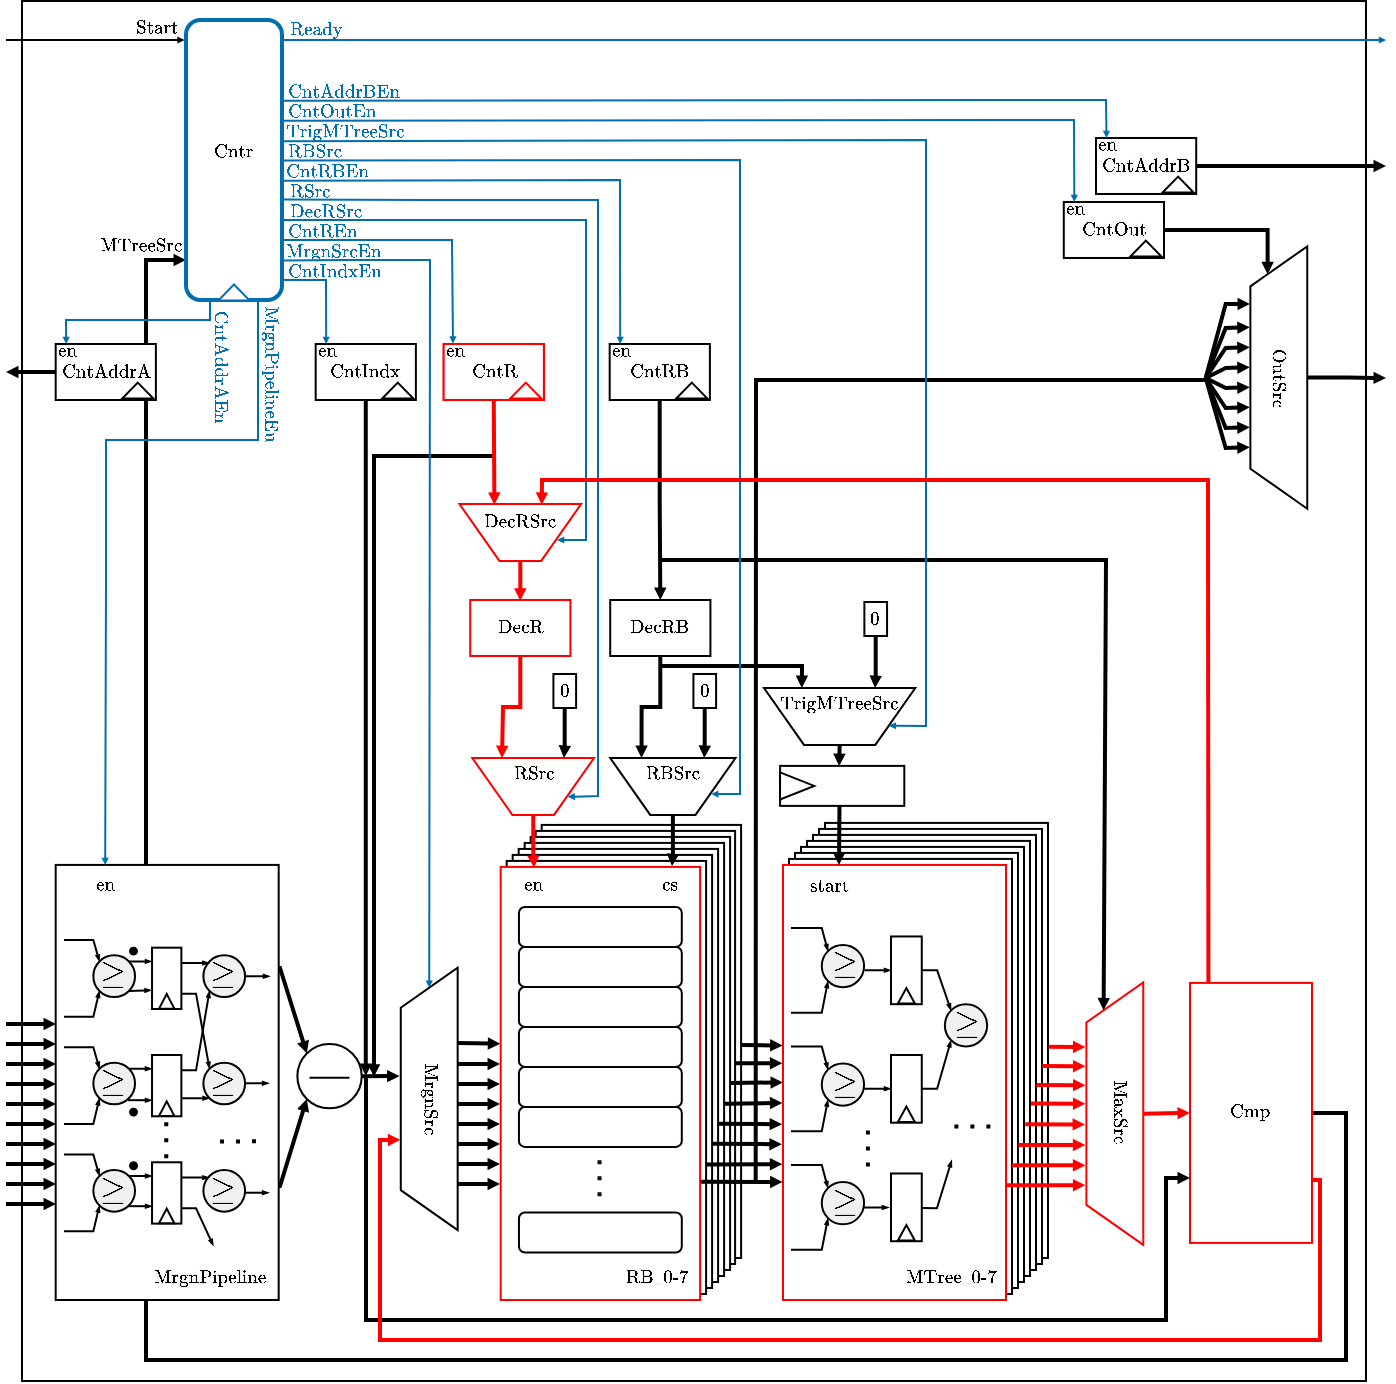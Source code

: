 <mxfile version="26.1.0">
  <diagram name="Page-1" id="SkhlHG9_DJIbw7-IVJRb">
    <mxGraphModel dx="1035" dy="565" grid="1" gridSize="10" guides="1" tooltips="1" connect="1" arrows="1" fold="1" page="1" pageScale="1" pageWidth="595" pageHeight="842" math="1" shadow="0">
      <root>
        <mxCell id="0" />
        <mxCell id="1" parent="0" />
        <mxCell id="JDV_1UN5tM312SKb1bPb-1" value="" style="rounded=0;whiteSpace=wrap;html=1;strokeWidth=1;" parent="1" vertex="1">
          <mxGeometry x="28" y="10.5" width="672" height="690" as="geometry" />
        </mxCell>
        <mxCell id="JDV_1UN5tM312SKb1bPb-261" value="" style="endArrow=block;html=1;rounded=0;endSize=1;endFill=1;strokeWidth=2;" parent="1" edge="1">
          <mxGeometry width="50" height="50" relative="1" as="geometry">
            <mxPoint x="264.769" y="238" as="sourcePoint" />
            <mxPoint x="204" y="548.385" as="targetPoint" />
            <Array as="points">
              <mxPoint x="204" y="238" />
            </Array>
          </mxGeometry>
        </mxCell>
        <mxCell id="JDV_1UN5tM312SKb1bPb-2" style="edgeStyle=orthogonalEdgeStyle;rounded=0;orthogonalLoop=1;jettySize=auto;html=1;strokeWidth=2;endArrow=block;endFill=1;endSize=1;entryX=0.001;entryY=0.861;entryDx=0;entryDy=0;entryPerimeter=0;strokeColor=#000000;" parent="1" source="JDV_1UN5tM312SKb1bPb-57" target="JDV_1UN5tM312SKb1bPb-214" edge="1">
          <mxGeometry relative="1" as="geometry">
            <mxPoint x="80" y="130" as="targetPoint" />
            <Array as="points">
              <mxPoint x="690" y="567" />
              <mxPoint x="690" y="690" />
              <mxPoint x="90" y="690" />
              <mxPoint x="90" y="140" />
              <mxPoint x="110" y="140" />
            </Array>
          </mxGeometry>
        </mxCell>
        <mxCell id="JDV_1UN5tM312SKb1bPb-3" value="" style="endArrow=block;html=1;rounded=0;exitX=1;exitY=0.75;exitDx=0;exitDy=0;entryX=0;entryY=1;entryDx=0;entryDy=0;endSize=1;endFill=1;strokeWidth=2;" parent="1" target="JDV_1UN5tM312SKb1bPb-94" edge="1">
          <mxGeometry width="50" height="50" relative="1" as="geometry">
            <mxPoint x="149.5" y="603.115" as="sourcePoint" />
            <mxPoint x="217.0" y="660" as="targetPoint" />
            <Array as="points">
              <mxPoint x="157.0" y="603" />
            </Array>
          </mxGeometry>
        </mxCell>
        <mxCell id="JDV_1UN5tM312SKb1bPb-4" value="" style="endArrow=block;html=1;rounded=0;exitX=1;exitY=0.25;exitDx=0;exitDy=0;entryX=0;entryY=0;entryDx=0;entryDy=0;endSize=1;endFill=1;strokeWidth=2;" parent="1" target="JDV_1UN5tM312SKb1bPb-94" edge="1">
          <mxGeometry width="50" height="50" relative="1" as="geometry">
            <mxPoint x="149.5" y="494.345" as="sourcePoint" />
            <mxPoint x="227.0" y="470" as="targetPoint" />
            <Array as="points">
              <mxPoint x="157.0" y="494" />
            </Array>
          </mxGeometry>
        </mxCell>
        <mxCell id="JDV_1UN5tM312SKb1bPb-5" value="" style="rounded=0;whiteSpace=wrap;html=1;" parent="1" vertex="1">
          <mxGeometry x="44.84" y="442.46" width="111.5" height="217.54" as="geometry" />
        </mxCell>
        <mxCell id="JDV_1UN5tM312SKb1bPb-6" value="" style="rounded=0;whiteSpace=wrap;html=1;strokeColor=#000000;" parent="1" vertex="1">
          <mxGeometry x="429.5" y="421.46" width="111.5" height="217.54" as="geometry" />
        </mxCell>
        <mxCell id="JDV_1UN5tM312SKb1bPb-7" value="" style="rounded=0;whiteSpace=wrap;html=1;strokeColor=#000000;" parent="1" vertex="1">
          <mxGeometry x="426.5" y="424.46" width="111.5" height="217.54" as="geometry" />
        </mxCell>
        <mxCell id="JDV_1UN5tM312SKb1bPb-8" value="" style="rounded=0;whiteSpace=wrap;html=1;strokeColor=#000000;" parent="1" vertex="1">
          <mxGeometry x="423.5" y="427.46" width="111.5" height="217.54" as="geometry" />
        </mxCell>
        <mxCell id="JDV_1UN5tM312SKb1bPb-9" value="" style="rounded=0;whiteSpace=wrap;html=1;strokeColor=#000000;" parent="1" vertex="1">
          <mxGeometry x="420.5" y="430.46" width="111.5" height="217.54" as="geometry" />
        </mxCell>
        <mxCell id="JDV_1UN5tM312SKb1bPb-10" value="" style="rounded=0;whiteSpace=wrap;html=1;strokeColor=#000000;" parent="1" vertex="1">
          <mxGeometry x="417.5" y="433.46" width="111.5" height="217.54" as="geometry" />
        </mxCell>
        <mxCell id="JDV_1UN5tM312SKb1bPb-11" value="" style="rounded=0;whiteSpace=wrap;html=1;strokeColor=#000000;" parent="1" vertex="1">
          <mxGeometry x="414.5" y="436.46" width="111.5" height="217.54" as="geometry" />
        </mxCell>
        <mxCell id="JDV_1UN5tM312SKb1bPb-12" value="" style="rounded=0;whiteSpace=wrap;html=1;strokeColor=#000000;" parent="1" vertex="1">
          <mxGeometry x="411.5" y="439.46" width="111.5" height="217.54" as="geometry" />
        </mxCell>
        <mxCell id="JDV_1UN5tM312SKb1bPb-13" value="" style="rounded=0;whiteSpace=wrap;html=1;strokeColor=#000000;" parent="1" vertex="1">
          <mxGeometry x="287.84" y="422.46" width="99.71" height="216.54" as="geometry" />
        </mxCell>
        <mxCell id="JDV_1UN5tM312SKb1bPb-14" value="" style="rounded=0;whiteSpace=wrap;html=1;strokeColor=#000000;" parent="1" vertex="1">
          <mxGeometry x="284.84" y="425.46" width="99.71" height="216.54" as="geometry" />
        </mxCell>
        <mxCell id="JDV_1UN5tM312SKb1bPb-15" value="" style="endArrow=block;html=1;rounded=0;endFill=1;strokeWidth=2;exitX=1.004;exitY=0.568;exitDx=0;exitDy=0;exitPerimeter=0;entryX=0;entryY=0.5;entryDx=0;entryDy=0;startFill=0;endSize=1;" parent="1" source="JDV_1UN5tM312SKb1bPb-16" target="JDV_1UN5tM312SKb1bPb-40" edge="1">
          <mxGeometry width="50" height="50" relative="1" as="geometry">
            <mxPoint x="382.61" y="551.31" as="sourcePoint" />
            <mxPoint x="491.461" y="552.06" as="targetPoint" />
          </mxGeometry>
        </mxCell>
        <mxCell id="JDV_1UN5tM312SKb1bPb-16" value="" style="rounded=0;whiteSpace=wrap;html=1;strokeColor=#000000;" parent="1" vertex="1">
          <mxGeometry x="282.34" y="428.46" width="99.71" height="216.54" as="geometry" />
        </mxCell>
        <mxCell id="JDV_1UN5tM312SKb1bPb-17" value="" style="rounded=0;whiteSpace=wrap;html=1;strokeColor=#000000;" parent="1" vertex="1">
          <mxGeometry x="279.34" y="431.46" width="99.71" height="216.54" as="geometry" />
        </mxCell>
        <mxCell id="JDV_1UN5tM312SKb1bPb-18" value="" style="rounded=0;whiteSpace=wrap;html=1;strokeColor=#000000;" parent="1" vertex="1">
          <mxGeometry x="276.34" y="434.46" width="99.71" height="216.54" as="geometry" />
        </mxCell>
        <mxCell id="JDV_1UN5tM312SKb1bPb-19" value="" style="rounded=0;whiteSpace=wrap;html=1;strokeColor=#000000;" parent="1" vertex="1">
          <mxGeometry x="273.34" y="437.46" width="99.71" height="216.54" as="geometry" />
        </mxCell>
        <mxCell id="JDV_1UN5tM312SKb1bPb-20" value="" style="rounded=0;whiteSpace=wrap;html=1;strokeColor=#000000;" parent="1" vertex="1">
          <mxGeometry x="270.34" y="440.46" width="99.71" height="216.54" as="geometry" />
        </mxCell>
        <mxCell id="JDV_1UN5tM312SKb1bPb-21" value="" style="endArrow=block;html=1;rounded=0;exitX=0.713;exitY=1.004;exitDx=0;exitDy=0;exitPerimeter=0;entryX=-0.002;entryY=0.45;entryDx=0;entryDy=0;entryPerimeter=0;endSize=1;endFill=1;strokeWidth=2;strokeColor=#000000;" parent="1" source="JDV_1UN5tM312SKb1bPb-58" edge="1">
          <mxGeometry width="50" height="50" relative="1" as="geometry">
            <mxPoint x="240.0" y="582" as="sourcePoint" />
            <mxPoint x="267.141" y="531.903" as="targetPoint" />
          </mxGeometry>
        </mxCell>
        <mxCell id="JDV_1UN5tM312SKb1bPb-22" value="" style="endArrow=block;html=1;rounded=0;exitX=0.764;exitY=1.013;exitDx=0;exitDy=0;exitPerimeter=0;entryX=-0.005;entryY=0.335;entryDx=0;entryDy=0;entryPerimeter=0;endSize=1;endFill=1;strokeWidth=2;strokeColor=#000000;" parent="1" edge="1">
          <mxGeometry width="50" height="50" relative="1" as="geometry">
            <mxPoint x="232.0" y="542" as="sourcePoint" />
            <mxPoint x="267.0" y="542" as="targetPoint" />
          </mxGeometry>
        </mxCell>
        <mxCell id="JDV_1UN5tM312SKb1bPb-23" value="" style="endArrow=block;html=1;rounded=0;exitX=0.764;exitY=1.013;exitDx=0;exitDy=0;exitPerimeter=0;entryX=-0.005;entryY=0.335;entryDx=0;entryDy=0;entryPerimeter=0;endSize=1;endFill=1;strokeWidth=2;strokeColor=#000000;" parent="1" edge="1">
          <mxGeometry width="50" height="50" relative="1" as="geometry">
            <mxPoint x="232.0" y="552" as="sourcePoint" />
            <mxPoint x="267.0" y="552" as="targetPoint" />
          </mxGeometry>
        </mxCell>
        <mxCell id="JDV_1UN5tM312SKb1bPb-24" value="" style="endArrow=block;html=1;rounded=0;exitX=0.764;exitY=1.013;exitDx=0;exitDy=0;exitPerimeter=0;entryX=-0.005;entryY=0.335;entryDx=0;entryDy=0;entryPerimeter=0;endSize=1;endFill=1;strokeWidth=2;strokeColor=#000000;" parent="1" edge="1">
          <mxGeometry width="50" height="50" relative="1" as="geometry">
            <mxPoint x="232.0" y="562" as="sourcePoint" />
            <mxPoint x="267.0" y="562" as="targetPoint" />
          </mxGeometry>
        </mxCell>
        <mxCell id="JDV_1UN5tM312SKb1bPb-25" value="" style="endArrow=block;html=1;rounded=0;exitX=0.764;exitY=1.013;exitDx=0;exitDy=0;exitPerimeter=0;entryX=-0.005;entryY=0.335;entryDx=0;entryDy=0;entryPerimeter=0;endSize=1;endFill=1;strokeWidth=2;strokeColor=#000000;" parent="1" edge="1">
          <mxGeometry width="50" height="50" relative="1" as="geometry">
            <mxPoint x="232.0" y="572" as="sourcePoint" />
            <mxPoint x="267.0" y="572" as="targetPoint" />
          </mxGeometry>
        </mxCell>
        <mxCell id="JDV_1UN5tM312SKb1bPb-26" value="" style="endArrow=block;html=1;rounded=0;exitX=0.764;exitY=1.013;exitDx=0;exitDy=0;exitPerimeter=0;entryX=-0.005;entryY=0.335;entryDx=0;entryDy=0;entryPerimeter=0;endSize=1;endFill=1;strokeWidth=2;strokeColor=#000000;" parent="1" edge="1">
          <mxGeometry width="50" height="50" relative="1" as="geometry">
            <mxPoint x="232.0" y="582" as="sourcePoint" />
            <mxPoint x="267.0" y="582" as="targetPoint" />
          </mxGeometry>
        </mxCell>
        <mxCell id="JDV_1UN5tM312SKb1bPb-27" value="" style="endArrow=block;html=1;rounded=0;exitX=0.764;exitY=1.013;exitDx=0;exitDy=0;exitPerimeter=0;entryX=-0.005;entryY=0.335;entryDx=0;entryDy=0;entryPerimeter=0;endSize=1;endFill=1;strokeWidth=2;strokeColor=#000000;" parent="1" edge="1">
          <mxGeometry width="50" height="50" relative="1" as="geometry">
            <mxPoint x="232.0" y="592" as="sourcePoint" />
            <mxPoint x="267.0" y="592" as="targetPoint" />
          </mxGeometry>
        </mxCell>
        <mxCell id="JDV_1UN5tM312SKb1bPb-28" value="" style="endArrow=block;html=1;rounded=0;exitX=0.764;exitY=1.013;exitDx=0;exitDy=0;exitPerimeter=0;entryX=-0.005;entryY=0.335;entryDx=0;entryDy=0;entryPerimeter=0;endSize=1;endFill=1;strokeWidth=2;strokeColor=#000000;" parent="1" edge="1">
          <mxGeometry width="50" height="50" relative="1" as="geometry">
            <mxPoint x="232.0" y="602" as="sourcePoint" />
            <mxPoint x="267.0" y="602" as="targetPoint" />
          </mxGeometry>
        </mxCell>
        <mxCell id="JDV_1UN5tM312SKb1bPb-29" value="" style="rounded=0;whiteSpace=wrap;html=1;strokeColor=#FF0000;" parent="1" vertex="1">
          <mxGeometry x="267.34" y="443.46" width="99.71" height="216.54" as="geometry" />
        </mxCell>
        <mxCell id="JDV_1UN5tM312SKb1bPb-30" value="" style="rounded=1;whiteSpace=wrap;html=1;" parent="1" vertex="1">
          <mxGeometry x="276.48" y="563.46" width="81.42" height="20" as="geometry" />
        </mxCell>
        <mxCell id="JDV_1UN5tM312SKb1bPb-31" value="" style="rounded=1;whiteSpace=wrap;html=1;" parent="1" vertex="1">
          <mxGeometry x="276.48" y="543.46" width="81.42" height="20" as="geometry" />
        </mxCell>
        <mxCell id="JDV_1UN5tM312SKb1bPb-32" value="" style="rounded=1;whiteSpace=wrap;html=1;" parent="1" vertex="1">
          <mxGeometry x="276.48" y="523.46" width="81.42" height="20" as="geometry" />
        </mxCell>
        <mxCell id="JDV_1UN5tM312SKb1bPb-33" value="" style="rounded=1;whiteSpace=wrap;html=1;" parent="1" vertex="1">
          <mxGeometry x="276.48" y="503.46" width="81.42" height="20" as="geometry" />
        </mxCell>
        <mxCell id="JDV_1UN5tM312SKb1bPb-34" value="" style="rounded=1;whiteSpace=wrap;html=1;" parent="1" vertex="1">
          <mxGeometry x="276.48" y="483.46" width="81.42" height="20" as="geometry" />
        </mxCell>
        <mxCell id="JDV_1UN5tM312SKb1bPb-35" value="" style="rounded=1;whiteSpace=wrap;html=1;" parent="1" vertex="1">
          <mxGeometry x="276.48" y="463.46" width="81.42" height="20" as="geometry" />
        </mxCell>
        <mxCell id="JDV_1UN5tM312SKb1bPb-36" value="" style="endArrow=none;dashed=1;html=1;dashPattern=1 3;strokeWidth=2;rounded=0;" parent="1" edge="1">
          <mxGeometry width="50" height="50" relative="1" as="geometry">
            <mxPoint x="316.77" y="590.07" as="sourcePoint" />
            <mxPoint x="316.77" y="610.07" as="targetPoint" />
          </mxGeometry>
        </mxCell>
        <mxCell id="JDV_1UN5tM312SKb1bPb-37" value="" style="rounded=1;whiteSpace=wrap;html=1;" parent="1" vertex="1">
          <mxGeometry x="276.48" y="616.23" width="81.42" height="20" as="geometry" />
        </mxCell>
        <mxCell id="JDV_1UN5tM312SKb1bPb-38" value="&lt;font style=&quot;font-size: 8px;&quot;&gt;$$\text{en}$$&lt;/font&gt;" style="text;html=1;align=center;verticalAlign=middle;whiteSpace=wrap;rounded=0;" parent="1" vertex="1">
          <mxGeometry x="278.32" y="449.69" width="10.52" height="7.54" as="geometry" />
        </mxCell>
        <mxCell id="JDV_1UN5tM312SKb1bPb-39" value="&lt;font style=&quot;font-size: 8px;&quot;&gt;$$\text{cs}$$&lt;/font&gt;" style="text;html=1;align=center;verticalAlign=middle;whiteSpace=wrap;rounded=0;" parent="1" vertex="1">
          <mxGeometry x="346.5" y="449.69" width="9.1" height="7.54" as="geometry" />
        </mxCell>
        <mxCell id="JDV_1UN5tM312SKb1bPb-40" value="" style="rounded=0;whiteSpace=wrap;html=1;strokeColor=#FF0000;" parent="1" vertex="1">
          <mxGeometry x="408.5" y="442.46" width="111.5" height="217.54" as="geometry" />
        </mxCell>
        <mxCell id="JDV_1UN5tM312SKb1bPb-41" value="&lt;font style=&quot;font-size: 8px;&quot;&gt;$$\text{start}$$&lt;/font&gt;" style="text;html=1;align=center;verticalAlign=middle;whiteSpace=wrap;rounded=0;" parent="1" vertex="1">
          <mxGeometry x="417.0" y="443.46" width="30" height="20" as="geometry" />
        </mxCell>
        <mxCell id="JDV_1UN5tM312SKb1bPb-42" value="" style="shape=trapezoid;perimeter=trapezoidPerimeter;whiteSpace=wrap;html=1;fixedSize=1;rotation=-90;fillColor=#FFFFFF;strokeWidth=1;strokeColor=#FF0000;" parent="1" vertex="1">
          <mxGeometry x="508.8" y="552.63" width="131.22" height="28.44" as="geometry" />
        </mxCell>
        <mxCell id="JDV_1UN5tM312SKb1bPb-43" value="" style="endArrow=block;html=1;rounded=0;endFill=1;strokeWidth=2;exitX=0.997;exitY=0.072;exitDx=0;exitDy=0;exitPerimeter=0;entryX=0.44;entryY=-0.018;entryDx=0;entryDy=0;entryPerimeter=0;endSize=1;strokeColor=#FF0000;" parent="1" edge="1">
          <mxGeometry width="50" height="50" relative="1" as="geometry">
            <mxPoint x="520.004" y="602.65" as="sourcePoint" />
            <mxPoint x="559.688" y="602.627" as="targetPoint" />
          </mxGeometry>
        </mxCell>
        <mxCell id="JDV_1UN5tM312SKb1bPb-44" value="" style="endArrow=block;html=1;rounded=0;endFill=1;strokeWidth=2;exitX=0.997;exitY=0.072;exitDx=0;exitDy=0;exitPerimeter=0;entryX=0.471;entryY=-0.019;entryDx=0;entryDy=0;entryPerimeter=0;endSize=1;strokeColor=#FF0000;" parent="1" edge="1">
          <mxGeometry width="50" height="50" relative="1" as="geometry">
            <mxPoint x="523.004" y="592.63" as="sourcePoint" />
            <mxPoint x="559.66" y="592.68" as="targetPoint" />
          </mxGeometry>
        </mxCell>
        <mxCell id="JDV_1UN5tM312SKb1bPb-45" value="" style="endArrow=block;html=1;rounded=0;endFill=1;strokeWidth=2;exitX=1.001;exitY=0.483;exitDx=0;exitDy=0;exitPerimeter=0;entryX=0.471;entryY=-0.019;entryDx=0;entryDy=0;entryPerimeter=0;endSize=1;strokeColor=#FF0000;" parent="1" edge="1">
          <mxGeometry width="50" height="50" relative="1" as="geometry">
            <mxPoint x="526.139" y="582.53" as="sourcePoint" />
            <mxPoint x="559.66" y="582.45" as="targetPoint" />
          </mxGeometry>
        </mxCell>
        <mxCell id="JDV_1UN5tM312SKb1bPb-46" value="" style="endArrow=block;html=1;rounded=0;endFill=1;strokeWidth=2;exitX=1.001;exitY=0.447;exitDx=0;exitDy=0;exitPerimeter=0;entryX=0.471;entryY=-0.019;entryDx=0;entryDy=0;entryPerimeter=0;endSize=1;strokeColor=#FF0000;" parent="1" edge="1">
          <mxGeometry width="50" height="50" relative="1" as="geometry">
            <mxPoint x="529.639" y="572.09" as="sourcePoint" />
            <mxPoint x="559.52" y="572.22" as="targetPoint" />
          </mxGeometry>
        </mxCell>
        <mxCell id="JDV_1UN5tM312SKb1bPb-47" value="" style="endArrow=block;html=1;rounded=0;endFill=1;strokeWidth=2;exitX=1.001;exitY=0.447;exitDx=0;exitDy=0;exitPerimeter=0;entryX=0.578;entryY=-0.018;entryDx=0;entryDy=0;entryPerimeter=0;endSize=1;strokeColor=#FF0000;" parent="1" edge="1">
          <mxGeometry width="50" height="50" relative="1" as="geometry">
            <mxPoint x="532.5" y="561.73" as="sourcePoint" />
            <mxPoint x="559.688" y="561.897" as="targetPoint" />
          </mxGeometry>
        </mxCell>
        <mxCell id="JDV_1UN5tM312SKb1bPb-48" value="" style="endArrow=block;html=1;rounded=0;endFill=1;strokeWidth=2;exitX=1.001;exitY=0.616;exitDx=0;exitDy=0;exitPerimeter=0;entryX=0.61;entryY=-0.016;entryDx=0;entryDy=0;entryPerimeter=0;endSize=1;strokeColor=#FF0000;" parent="1" edge="1">
          <mxGeometry width="50" height="50" relative="1" as="geometry">
            <mxPoint x="535.139" y="552.465" as="sourcePoint" />
            <mxPoint x="559.745" y="552.597" as="targetPoint" />
          </mxGeometry>
        </mxCell>
        <mxCell id="JDV_1UN5tM312SKb1bPb-49" value="" style="endArrow=block;html=1;rounded=0;endFill=1;strokeWidth=2;exitX=1.001;exitY=0.586;exitDx=0;exitDy=0;exitPerimeter=0;entryX=0.648;entryY=-0.017;entryDx=0;entryDy=0;entryPerimeter=0;endSize=1;strokeColor=#FF0000;" parent="1" edge="1">
          <mxGeometry width="50" height="50" relative="1" as="geometry">
            <mxPoint x="538.139" y="542.938" as="sourcePoint" />
            <mxPoint x="559.717" y="543.178" as="targetPoint" />
          </mxGeometry>
        </mxCell>
        <mxCell id="JDV_1UN5tM312SKb1bPb-50" value="" style="endArrow=block;html=1;rounded=0;endFill=1;strokeWidth=2;exitX=1.002;exitY=0.556;exitDx=0;exitDy=0;exitPerimeter=0;entryX=0.684;entryY=-0.017;entryDx=0;entryDy=0;entryPerimeter=0;endSize=1;strokeColor=#FF0000;" parent="1" edge="1">
          <mxGeometry width="50" height="50" relative="1" as="geometry">
            <mxPoint x="541.277" y="533.412" as="sourcePoint" />
            <mxPoint x="559.717" y="533.466" as="targetPoint" />
          </mxGeometry>
        </mxCell>
        <mxCell id="JDV_1UN5tM312SKb1bPb-51" value="" style="endArrow=block;html=1;rounded=0;endFill=1;strokeWidth=2;exitX=1.004;exitY=0.727;exitDx=0;exitDy=0;exitPerimeter=0;entryX=-0.002;entryY=0.729;entryDx=0;entryDy=0;entryPerimeter=0;startFill=0;endSize=1;" parent="1" source="JDV_1UN5tM312SKb1bPb-29" target="JDV_1UN5tM312SKb1bPb-40" edge="1">
          <mxGeometry width="50" height="50" relative="1" as="geometry">
            <mxPoint x="367.549" y="600.81" as="sourcePoint" />
            <mxPoint x="491.469" y="601.35" as="targetPoint" />
          </mxGeometry>
        </mxCell>
        <mxCell id="JDV_1UN5tM312SKb1bPb-52" value="" style="endArrow=block;html=1;rounded=0;endFill=1;strokeWidth=2;exitX=1.001;exitY=0.701;exitDx=0;exitDy=0;exitPerimeter=0;startFill=0;endSize=1;entryX=-0.003;entryY=0.688;entryDx=0;entryDy=0;entryPerimeter=0;" parent="1" source="JDV_1UN5tM312SKb1bPb-20" target="JDV_1UN5tM312SKb1bPb-40" edge="1">
          <mxGeometry width="50" height="50" relative="1" as="geometry">
            <mxPoint x="370.689" y="592.155" as="sourcePoint" />
            <mxPoint x="410.0" y="592" as="targetPoint" />
          </mxGeometry>
        </mxCell>
        <mxCell id="JDV_1UN5tM312SKb1bPb-53" value="" style="endArrow=block;html=1;rounded=0;endFill=1;strokeWidth=2;exitX=1.004;exitY=0.667;exitDx=0;exitDy=0;exitPerimeter=0;entryX=-0.005;entryY=0.642;entryDx=0;entryDy=0;entryPerimeter=0;startFill=0;endSize=1;" parent="1" source="JDV_1UN5tM312SKb1bPb-19" target="JDV_1UN5tM312SKb1bPb-40" edge="1">
          <mxGeometry width="50" height="50" relative="1" as="geometry">
            <mxPoint x="373.71" y="581.83" as="sourcePoint" />
            <mxPoint x="491.5" y="582.19" as="targetPoint" />
          </mxGeometry>
        </mxCell>
        <mxCell id="JDV_1UN5tM312SKb1bPb-54" value="" style="endArrow=block;html=1;rounded=0;endFill=1;strokeWidth=2;exitX=1.003;exitY=0.676;exitDx=0;exitDy=0;exitPerimeter=0;entryX=-0.004;entryY=0.596;entryDx=0;entryDy=0;entryPerimeter=0;startFill=0;endSize=1;" parent="1" target="JDV_1UN5tM312SKb1bPb-40" edge="1">
          <mxGeometry width="50" height="50" relative="1" as="geometry">
            <mxPoint x="376.349" y="571.841" as="sourcePoint" />
            <mxPoint x="491.5" y="572.39" as="targetPoint" />
          </mxGeometry>
        </mxCell>
        <mxCell id="JDV_1UN5tM312SKb1bPb-55" value="" style="endArrow=block;html=1;rounded=0;endFill=1;strokeWidth=2;exitX=1.024;exitY=0.564;exitDx=0;exitDy=0;exitPerimeter=0;entryX=-0.003;entryY=0.456;entryDx=0;entryDy=0;entryPerimeter=0;startFill=0;startSize=6;endSize=1;" parent="1" target="JDV_1UN5tM312SKb1bPb-40" edge="1">
          <mxGeometry width="50" height="50" relative="1" as="geometry">
            <mxPoint x="384.443" y="541.589" as="sourcePoint" />
            <mxPoint x="491.361" y="541.98" as="targetPoint" />
          </mxGeometry>
        </mxCell>
        <mxCell id="JDV_1UN5tM312SKb1bPb-56" value="" style="endArrow=block;html=1;rounded=0;endFill=1;strokeWidth=2;exitX=1.004;exitY=0.55;exitDx=0;exitDy=0;exitPerimeter=0;entryX=-0.002;entryY=0.415;entryDx=0;entryDy=0;entryPerimeter=0;startFill=0;endSize=1;" parent="1" target="JDV_1UN5tM312SKb1bPb-40" edge="1">
          <mxGeometry width="50" height="50" relative="1" as="geometry">
            <mxPoint x="387.949" y="532.557" as="sourcePoint" />
            <mxPoint x="491.5" y="531.64" as="targetPoint" />
          </mxGeometry>
        </mxCell>
        <mxCell id="JDV_1UN5tM312SKb1bPb-57" value="&lt;h5&gt;&lt;font face=&quot;Helvetica&quot; style=&quot;font-size: 8px;&quot;&gt;$$\text{Cmp}$$&lt;/font&gt;&lt;/h5&gt;" style="rounded=0;whiteSpace=wrap;html=1;rotation=0;strokeColor=#FF0000;" parent="1" vertex="1">
          <mxGeometry x="612" y="501.46" width="61" height="130" as="geometry" />
        </mxCell>
        <mxCell id="JDV_1UN5tM312SKb1bPb-58" value="" style="shape=trapezoid;perimeter=trapezoidPerimeter;whiteSpace=wrap;html=1;fixedSize=1;rotation=-90;fillColor=#FFFFFF;strokeWidth=1;strokeColor=#000000;" parent="1" vertex="1">
          <mxGeometry x="166.0" y="545.24" width="131.22" height="28.44" as="geometry" />
        </mxCell>
        <mxCell id="JDV_1UN5tM312SKb1bPb-59" value="" style="endArrow=block;html=1;rounded=0;exitX=0.5;exitY=1;exitDx=0;exitDy=0;entryX=0;entryY=0.5;entryDx=0;entryDy=0;endSize=1;endFill=1;strokeWidth=2;strokeColor=#FF0000;" parent="1" source="JDV_1UN5tM312SKb1bPb-42" target="JDV_1UN5tM312SKb1bPb-57" edge="1">
          <mxGeometry width="50" height="50" relative="1" as="geometry">
            <mxPoint x="631" y="592" as="sourcePoint" />
            <mxPoint x="681" y="542" as="targetPoint" />
          </mxGeometry>
        </mxCell>
        <mxCell id="JDV_1UN5tM312SKb1bPb-60" value="" style="shape=trapezoid;perimeter=trapezoidPerimeter;whiteSpace=wrap;html=1;fixedSize=1;rotation=-180;fillColor=#FFFFFF;strokeWidth=1;strokeColor=#FF0000;" parent="1" vertex="1">
          <mxGeometry x="253.15" y="389" width="60.87" height="28.44" as="geometry" />
        </mxCell>
        <mxCell id="JDV_1UN5tM312SKb1bPb-61" value="" style="shape=trapezoid;perimeter=trapezoidPerimeter;whiteSpace=wrap;html=1;fixedSize=1;rotation=-180;fillColor=#FFFFFF;strokeWidth=1;" parent="1" vertex="1">
          <mxGeometry x="322.11" y="389" width="62.65" height="28.44" as="geometry" />
        </mxCell>
        <mxCell id="JDV_1UN5tM312SKb1bPb-62" value="&lt;font style=&quot;font-size: 8px;&quot;&gt;$$\text{RBSrc}$$&lt;/font&gt;" style="text;html=1;align=center;verticalAlign=middle;whiteSpace=wrap;rounded=0;" parent="1" vertex="1">
          <mxGeometry x="335.68" y="389.0" width="35.52" height="16.44" as="geometry" />
        </mxCell>
        <mxCell id="JDV_1UN5tM312SKb1bPb-63" value="&lt;font style=&quot;font-size: 8px;&quot;&gt;$$\text{RSrc}$$&lt;/font&gt;" style="text;html=1;align=center;verticalAlign=middle;whiteSpace=wrap;rounded=0;" parent="1" vertex="1">
          <mxGeometry x="265.82" y="389.0" width="35.52" height="16.44" as="geometry" />
        </mxCell>
        <mxCell id="JDV_1UN5tM312SKb1bPb-64" style="edgeStyle=orthogonalEdgeStyle;rounded=0;orthogonalLoop=1;jettySize=auto;html=1;entryX=0.168;entryY=0.002;entryDx=0;entryDy=0;entryPerimeter=0;endSize=1;endArrow=block;endFill=1;strokeWidth=2;strokeColor=#FF0000;" parent="1" source="JDV_1UN5tM312SKb1bPb-60" target="JDV_1UN5tM312SKb1bPb-29" edge="1">
          <mxGeometry relative="1" as="geometry" />
        </mxCell>
        <mxCell id="JDV_1UN5tM312SKb1bPb-65" style="edgeStyle=orthogonalEdgeStyle;rounded=0;orthogonalLoop=1;jettySize=auto;html=1;entryX=0.829;entryY=0.012;entryDx=0;entryDy=0;entryPerimeter=0;endSize=1;endArrow=block;endFill=1;strokeWidth=2;" parent="1" source="JDV_1UN5tM312SKb1bPb-61" target="JDV_1UN5tM312SKb1bPb-20" edge="1">
          <mxGeometry relative="1" as="geometry" />
        </mxCell>
        <mxCell id="JDV_1UN5tM312SKb1bPb-66" value="" style="ellipse;whiteSpace=wrap;html=1;aspect=fixed;fillColor=#F0F0F0;" parent="1" vertex="1">
          <mxGeometry x="427.885" y="482.465" width="21.163" height="21.163" as="geometry" />
        </mxCell>
        <mxCell id="JDV_1UN5tM312SKb1bPb-67" value="" style="endArrow=blockThin;html=1;rounded=0;exitX=1;exitY=0.5;exitDx=0;exitDy=0;entryX=0;entryY=0;entryDx=0;entryDy=0;endFill=1;endSize=1;" parent="1" target="JDV_1UN5tM312SKb1bPb-66" edge="1">
          <mxGeometry width="50" height="50" relative="1" as="geometry">
            <mxPoint x="412.5" y="474" as="sourcePoint" />
            <mxPoint x="489.423" y="448.604" as="targetPoint" />
            <Array as="points">
              <mxPoint x="427.885" y="474" />
            </Array>
          </mxGeometry>
        </mxCell>
        <mxCell id="JDV_1UN5tM312SKb1bPb-68" value="" style="endArrow=blockThin;html=1;rounded=0;entryX=0;entryY=1;entryDx=0;entryDy=0;exitX=1;exitY=0.5;exitDx=0;exitDy=0;endFill=1;endSize=1;" parent="1" target="JDV_1UN5tM312SKb1bPb-66" edge="1">
          <mxGeometry width="50" height="50" relative="1" as="geometry">
            <mxPoint x="412.5" y="516.326" as="sourcePoint" />
            <mxPoint x="443.269" y="524.792" as="targetPoint" />
            <Array as="points">
              <mxPoint x="427.885" y="516.326" />
            </Array>
          </mxGeometry>
        </mxCell>
        <mxCell id="JDV_1UN5tM312SKb1bPb-69" value="&lt;font style=&quot;font-size: 14px;&quot;&gt;$$\geq$$&lt;/font&gt;" style="text;html=1;align=center;verticalAlign=middle;whiteSpace=wrap;rounded=0;" parent="1" vertex="1">
          <mxGeometry x="432.654" y="485.98" width="11.538" height="12.698" as="geometry" />
        </mxCell>
        <mxCell id="JDV_1UN5tM312SKb1bPb-70" style="edgeStyle=orthogonalEdgeStyle;rounded=0;orthogonalLoop=1;jettySize=auto;html=1;exitX=1.013;exitY=0.599;exitDx=0;exitDy=0;entryX=0;entryY=0.5;entryDx=0;entryDy=0;endArrow=blockThin;endFill=1;curved=0;endSize=1;exitPerimeter=0;" parent="1" edge="1">
          <mxGeometry relative="1" as="geometry">
            <mxPoint x="449.323" y="495.142" as="sourcePoint" />
            <mxPoint x="462.5" y="495.163" as="targetPoint" />
          </mxGeometry>
        </mxCell>
        <mxCell id="JDV_1UN5tM312SKb1bPb-71" value="" style="ellipse;whiteSpace=wrap;html=1;aspect=fixed;fillColor=#F0F0F0;" parent="1" vertex="1">
          <mxGeometry x="427.885" y="541.722" width="21.163" height="21.163" as="geometry" />
        </mxCell>
        <mxCell id="JDV_1UN5tM312SKb1bPb-72" value="" style="endArrow=blockThin;html=1;rounded=0;exitX=1;exitY=0.5;exitDx=0;exitDy=0;entryX=0;entryY=0;entryDx=0;entryDy=0;endFill=1;endSize=1;" parent="1" target="JDV_1UN5tM312SKb1bPb-71" edge="1">
          <mxGeometry width="50" height="50" relative="1" as="geometry">
            <mxPoint x="412.5" y="533.257" as="sourcePoint" />
            <mxPoint x="489.423" y="507.861" as="targetPoint" />
            <Array as="points">
              <mxPoint x="427.885" y="533.257" />
            </Array>
          </mxGeometry>
        </mxCell>
        <mxCell id="JDV_1UN5tM312SKb1bPb-73" value="" style="endArrow=blockThin;html=1;rounded=0;entryX=0;entryY=1;entryDx=0;entryDy=0;exitX=1;exitY=0.5;exitDx=0;exitDy=0;endFill=1;endSize=1;" parent="1" target="JDV_1UN5tM312SKb1bPb-71" edge="1">
          <mxGeometry width="50" height="50" relative="1" as="geometry">
            <mxPoint x="412.5" y="575.583" as="sourcePoint" />
            <mxPoint x="443.269" y="584.048" as="targetPoint" />
            <Array as="points">
              <mxPoint x="427.885" y="575.583" />
            </Array>
          </mxGeometry>
        </mxCell>
        <mxCell id="JDV_1UN5tM312SKb1bPb-74" value="&lt;font style=&quot;font-size: 14px;&quot;&gt;$$\geq$$&lt;/font&gt;" style="text;html=1;align=center;verticalAlign=middle;whiteSpace=wrap;rounded=0;" parent="1" vertex="1">
          <mxGeometry x="432.654" y="545.237" width="11.538" height="12.698" as="geometry" />
        </mxCell>
        <mxCell id="JDV_1UN5tM312SKb1bPb-75" style="edgeStyle=orthogonalEdgeStyle;rounded=0;orthogonalLoop=1;jettySize=auto;html=1;exitX=1.004;exitY=0.599;exitDx=0;exitDy=0;entryX=0;entryY=0.5;entryDx=0;entryDy=0;endArrow=blockThin;endFill=1;endSize=1;exitPerimeter=0;" parent="1" edge="1">
          <mxGeometry relative="1" as="geometry">
            <mxPoint x="449.132" y="554.399" as="sourcePoint" />
            <mxPoint x="462.5" y="554.42" as="targetPoint" />
          </mxGeometry>
        </mxCell>
        <mxCell id="JDV_1UN5tM312SKb1bPb-76" value="" style="rounded=0;whiteSpace=wrap;html=1;" parent="1" vertex="1">
          <mxGeometry x="462.5" y="478.233" width="15.385" height="33.861" as="geometry" />
        </mxCell>
        <mxCell id="JDV_1UN5tM312SKb1bPb-77" value="" style="triangle;whiteSpace=wrap;html=1;rotation=-90;" parent="1" vertex="1">
          <mxGeometry x="466.346" y="503.628" width="7.692" height="8.465" as="geometry" />
        </mxCell>
        <mxCell id="JDV_1UN5tM312SKb1bPb-78" value="" style="rounded=0;whiteSpace=wrap;html=1;" parent="1" vertex="1">
          <mxGeometry x="462.5" y="537.489" width="15.385" height="33.861" as="geometry" />
        </mxCell>
        <mxCell id="JDV_1UN5tM312SKb1bPb-79" value="" style="triangle;whiteSpace=wrap;html=1;rotation=-90;" parent="1" vertex="1">
          <mxGeometry x="466.346" y="562.885" width="7.692" height="8.465" as="geometry" />
        </mxCell>
        <mxCell id="JDV_1UN5tM312SKb1bPb-80" value="" style="ellipse;whiteSpace=wrap;html=1;aspect=fixed;fillColor=#F0F0F0;" parent="1" vertex="1">
          <mxGeometry x="427.885" y="600.979" width="21.163" height="21.163" as="geometry" />
        </mxCell>
        <mxCell id="JDV_1UN5tM312SKb1bPb-81" value="" style="endArrow=blockThin;html=1;rounded=0;exitX=1;exitY=0.5;exitDx=0;exitDy=0;entryX=0;entryY=0;entryDx=0;entryDy=0;endFill=1;endSize=1;" parent="1" target="JDV_1UN5tM312SKb1bPb-80" edge="1">
          <mxGeometry width="50" height="50" relative="1" as="geometry">
            <mxPoint x="412.5" y="592.514" as="sourcePoint" />
            <mxPoint x="489.423" y="567.118" as="targetPoint" />
            <Array as="points">
              <mxPoint x="427.885" y="592.514" />
            </Array>
          </mxGeometry>
        </mxCell>
        <mxCell id="JDV_1UN5tM312SKb1bPb-82" value="" style="endArrow=blockThin;html=1;rounded=0;entryX=0;entryY=1;entryDx=0;entryDy=0;exitX=1;exitY=0.5;exitDx=0;exitDy=0;endFill=1;endSize=1;" parent="1" target="JDV_1UN5tM312SKb1bPb-80" edge="1">
          <mxGeometry width="50" height="50" relative="1" as="geometry">
            <mxPoint x="412.5" y="634.84" as="sourcePoint" />
            <mxPoint x="443.269" y="643.305" as="targetPoint" />
            <Array as="points">
              <mxPoint x="427.885" y="634.84" />
            </Array>
          </mxGeometry>
        </mxCell>
        <mxCell id="JDV_1UN5tM312SKb1bPb-83" value="&lt;font style=&quot;font-size: 14px;&quot;&gt;$$\geq$$&lt;/font&gt;" style="text;html=1;align=center;verticalAlign=middle;whiteSpace=wrap;rounded=0;" parent="1" vertex="1">
          <mxGeometry x="432.654" y="604.494" width="11.538" height="12.698" as="geometry" />
        </mxCell>
        <mxCell id="JDV_1UN5tM312SKb1bPb-84" style="edgeStyle=orthogonalEdgeStyle;rounded=0;orthogonalLoop=1;jettySize=auto;html=1;exitX=1.021;exitY=0.604;exitDx=0;exitDy=0;entryX=0;entryY=0.5;entryDx=0;entryDy=0;endArrow=blockThin;endFill=1;curved=0;endSize=1;exitPerimeter=0;" parent="1" edge="1">
          <mxGeometry relative="1" as="geometry">
            <mxPoint x="448.492" y="613.761" as="sourcePoint" />
            <mxPoint x="461.5" y="613.677" as="targetPoint" />
          </mxGeometry>
        </mxCell>
        <mxCell id="JDV_1UN5tM312SKb1bPb-85" value="" style="rounded=0;whiteSpace=wrap;html=1;" parent="1" vertex="1">
          <mxGeometry x="462.5" y="596.746" width="15.385" height="33.861" as="geometry" />
        </mxCell>
        <mxCell id="JDV_1UN5tM312SKb1bPb-86" value="" style="triangle;whiteSpace=wrap;html=1;rotation=-90;" parent="1" vertex="1">
          <mxGeometry x="466.346" y="622.142" width="7.692" height="8.465" as="geometry" />
        </mxCell>
        <mxCell id="JDV_1UN5tM312SKb1bPb-87" value="" style="ellipse;whiteSpace=wrap;html=1;aspect=fixed;fillColor=#F0F0F0;" parent="1" vertex="1">
          <mxGeometry x="489.423" y="512.094" width="21.163" height="21.163" as="geometry" />
        </mxCell>
        <mxCell id="JDV_1UN5tM312SKb1bPb-88" value="&lt;font style=&quot;font-size: 14px;&quot;&gt;$$\geq$$&lt;/font&gt;" style="text;html=1;align=center;verticalAlign=middle;whiteSpace=wrap;rounded=0;" parent="1" vertex="1">
          <mxGeometry x="494.192" y="515.608" width="11.538" height="12.698" as="geometry" />
        </mxCell>
        <mxCell id="JDV_1UN5tM312SKb1bPb-89" value="" style="endArrow=blockThin;html=1;rounded=0;exitX=1;exitY=0.5;exitDx=0;exitDy=0;entryX=0;entryY=0;entryDx=0;entryDy=0;endFill=1;endSize=1;" parent="1" source="JDV_1UN5tM312SKb1bPb-76" target="JDV_1UN5tM312SKb1bPb-87" edge="1">
          <mxGeometry width="50" height="50" relative="1" as="geometry">
            <mxPoint x="493.269" y="524.792" as="sourcePoint" />
            <mxPoint x="531.731" y="482.465" as="targetPoint" />
            <Array as="points">
              <mxPoint x="485.577" y="495.163" />
            </Array>
          </mxGeometry>
        </mxCell>
        <mxCell id="JDV_1UN5tM312SKb1bPb-90" value="" style="endArrow=blockThin;html=1;rounded=0;exitX=1;exitY=0.5;exitDx=0;exitDy=0;entryX=0;entryY=1;entryDx=0;entryDy=0;endFill=1;endSize=1;" parent="1" source="JDV_1UN5tM312SKb1bPb-78" target="JDV_1UN5tM312SKb1bPb-87" edge="1">
          <mxGeometry width="50" height="50" relative="1" as="geometry">
            <mxPoint x="516.346" y="592.514" as="sourcePoint" />
            <mxPoint x="554.808" y="550.187" as="targetPoint" />
            <Array as="points">
              <mxPoint x="485.577" y="554.42" />
            </Array>
          </mxGeometry>
        </mxCell>
        <mxCell id="JDV_1UN5tM312SKb1bPb-91" value="" style="endArrow=none;dashed=1;html=1;dashPattern=1 3;strokeWidth=2;rounded=0;" parent="1" edge="1">
          <mxGeometry width="50" height="50" relative="1" as="geometry">
            <mxPoint x="450.96" y="593.219" as="sourcePoint" />
            <mxPoint x="450.96" y="574.878" as="targetPoint" />
          </mxGeometry>
        </mxCell>
        <mxCell id="JDV_1UN5tM312SKb1bPb-92" value="" style="endArrow=none;dashed=1;html=1;dashPattern=1 3;strokeWidth=2;rounded=0;" parent="1" edge="1">
          <mxGeometry width="50" height="50" relative="1" as="geometry">
            <mxPoint x="494.19" y="573.246" as="sourcePoint" />
            <mxPoint x="514.19" y="573.219" as="targetPoint" />
          </mxGeometry>
        </mxCell>
        <mxCell id="JDV_1UN5tM312SKb1bPb-93" value="" style="endArrow=blockThin;html=1;rounded=0;exitX=1;exitY=0.5;exitDx=0;exitDy=0;entryX=0;entryY=1;entryDx=0;entryDy=0;endFill=1;endSize=1;" parent="1" edge="1">
          <mxGeometry width="50" height="50" relative="1" as="geometry">
            <mxPoint x="477.88" y="613.954" as="sourcePoint" />
            <mxPoint x="492.88" y="590.11" as="targetPoint" />
            <Array as="points">
              <mxPoint x="485.457" y="614.094" />
            </Array>
          </mxGeometry>
        </mxCell>
        <mxCell id="JDV_1UN5tM312SKb1bPb-94" value="" style="ellipse;whiteSpace=wrap;html=1;aspect=fixed;" parent="1" vertex="1">
          <mxGeometry x="165.68" y="532.01" width="32.17" height="32.17" as="geometry" />
        </mxCell>
        <mxCell id="JDV_1UN5tM312SKb1bPb-95" value="" style="endArrow=block;html=1;rounded=0;exitX=1;exitY=0.5;exitDx=0;exitDy=0;entryX=0.587;entryY=-0.022;entryDx=0;entryDy=0;entryPerimeter=0;endSize=1;endFill=1;strokeWidth=2;" parent="1" source="JDV_1UN5tM312SKb1bPb-94" target="JDV_1UN5tM312SKb1bPb-58" edge="1">
          <mxGeometry width="50" height="50" relative="1" as="geometry">
            <mxPoint x="202.0" y="548.22" as="sourcePoint" />
            <mxPoint x="220.0" y="548.22" as="targetPoint" />
          </mxGeometry>
        </mxCell>
        <mxCell id="JDV_1UN5tM312SKb1bPb-96" value="" style="endArrow=none;html=1;rounded=0;" parent="1" edge="1">
          <mxGeometry width="50" height="50" relative="1" as="geometry">
            <mxPoint x="171.76" y="548.86" as="sourcePoint" />
            <mxPoint x="191.76" y="548.86" as="targetPoint" />
          </mxGeometry>
        </mxCell>
        <mxCell id="JDV_1UN5tM312SKb1bPb-97" style="edgeStyle=orthogonalEdgeStyle;rounded=0;orthogonalLoop=1;jettySize=auto;html=1;entryX=0.25;entryY=1;entryDx=0;entryDy=0;endSize=1;strokeWidth=2;endArrow=block;endFill=1;" parent="1" source="JDV_1UN5tM312SKb1bPb-98" target="JDV_1UN5tM312SKb1bPb-61" edge="1">
          <mxGeometry relative="1" as="geometry" />
        </mxCell>
        <mxCell id="JDV_1UN5tM312SKb1bPb-98" value="&lt;font style=&quot;font-size: 8px;&quot;&gt;$$0$$&lt;/font&gt;" style="rounded=0;whiteSpace=wrap;html=1;" parent="1" vertex="1">
          <mxGeometry x="363.71" y="347" width="11.34" height="17" as="geometry" />
        </mxCell>
        <mxCell id="JDV_1UN5tM312SKb1bPb-99" style="edgeStyle=orthogonalEdgeStyle;rounded=0;orthogonalLoop=1;jettySize=auto;html=1;entryX=0.75;entryY=1;entryDx=0;entryDy=0;endSize=1;endArrow=block;endFill=1;strokeWidth=2;" parent="1" source="JDV_1UN5tM312SKb1bPb-100" target="JDV_1UN5tM312SKb1bPb-61" edge="1">
          <mxGeometry relative="1" as="geometry" />
        </mxCell>
        <mxCell id="JDV_1UN5tM312SKb1bPb-100" value="&lt;font style=&quot;font-size: 8px;&quot;&gt;$$\text{DecRB}$$&lt;/font&gt;" style="rounded=0;whiteSpace=wrap;html=1;" parent="1" vertex="1">
          <mxGeometry x="322.11" y="310" width="50.1" height="28" as="geometry" />
        </mxCell>
        <mxCell id="JDV_1UN5tM312SKb1bPb-101" style="edgeStyle=orthogonalEdgeStyle;rounded=0;orthogonalLoop=1;jettySize=auto;html=1;entryX=0.25;entryY=1;entryDx=0;entryDy=0;endSize=1;strokeWidth=2;endArrow=block;endFill=1;" parent="1" source="JDV_1UN5tM312SKb1bPb-102" edge="1">
          <mxGeometry relative="1" as="geometry">
            <mxPoint x="299.0" y="389" as="targetPoint" />
          </mxGeometry>
        </mxCell>
        <mxCell id="JDV_1UN5tM312SKb1bPb-102" value="&lt;font style=&quot;font-size: 8px;&quot;&gt;$$0$$&lt;/font&gt;" style="rounded=0;whiteSpace=wrap;html=1;" parent="1" vertex="1">
          <mxGeometry x="293.71" y="347" width="11.34" height="17" as="geometry" />
        </mxCell>
        <mxCell id="JDV_1UN5tM312SKb1bPb-103" style="edgeStyle=orthogonalEdgeStyle;rounded=0;orthogonalLoop=1;jettySize=auto;html=1;entryX=0.75;entryY=1;entryDx=0;entryDy=0;endSize=1;endArrow=block;endFill=1;strokeWidth=2;strokeColor=#FF0000;" parent="1" source="JDV_1UN5tM312SKb1bPb-104" edge="1">
          <mxGeometry relative="1" as="geometry">
            <mxPoint x="268.0" y="389" as="targetPoint" />
          </mxGeometry>
        </mxCell>
        <mxCell id="JDV_1UN5tM312SKb1bPb-104" value="&lt;font style=&quot;font-size: 8px;&quot;&gt;$$\text{DecR}$$&lt;/font&gt;" style="rounded=0;whiteSpace=wrap;html=1;strokeColor=#FF0000;" parent="1" vertex="1">
          <mxGeometry x="252.11" y="310" width="50.1" height="28" as="geometry" />
        </mxCell>
        <mxCell id="JDV_1UN5tM312SKb1bPb-105" style="edgeStyle=orthogonalEdgeStyle;rounded=0;orthogonalLoop=1;jettySize=auto;html=1;entryX=0.5;entryY=0;entryDx=0;entryDy=0;endSize=1;endArrow=block;endFill=1;strokeWidth=2;strokeColor=#FF0000;" parent="1" source="JDV_1UN5tM312SKb1bPb-106" target="JDV_1UN5tM312SKb1bPb-104" edge="1">
          <mxGeometry relative="1" as="geometry" />
        </mxCell>
        <mxCell id="JDV_1UN5tM312SKb1bPb-106" value="" style="shape=trapezoid;perimeter=trapezoidPerimeter;whiteSpace=wrap;html=1;fixedSize=1;rotation=-180;fillColor=#FFFFFF;strokeWidth=1;flipH=0;flipV=0;direction=east;strokeColor=#FF0000;" parent="1" vertex="1">
          <mxGeometry x="246.72" y="262" width="60.87" height="28.44" as="geometry" />
        </mxCell>
        <mxCell id="JDV_1UN5tM312SKb1bPb-107" value="&lt;font style=&quot;font-size: 8px;&quot;&gt;$$\text{DecRSrc}$$&lt;/font&gt;" style="text;html=1;align=center;verticalAlign=middle;whiteSpace=wrap;rounded=0;" parent="1" vertex="1">
          <mxGeometry x="255.74" y="265" width="42.84" height="12.56" as="geometry" />
        </mxCell>
        <mxCell id="JDV_1UN5tM312SKb1bPb-108" value="" style="endArrow=block;html=1;rounded=0;endFill=1;strokeWidth=2;exitX=0.974;exitY=0.616;exitDx=0;exitDy=0;exitPerimeter=0;startFill=0;endSize=1;entryX=-0.003;entryY=0.547;entryDx=0;entryDy=0;entryPerimeter=0;" parent="1" source="JDV_1UN5tM312SKb1bPb-16" target="JDV_1UN5tM312SKb1bPb-40" edge="1">
          <mxGeometry width="50" height="50" relative="1" as="geometry">
            <mxPoint x="380.009" y="561.85" as="sourcePoint" />
            <mxPoint x="410.0" y="562" as="targetPoint" />
          </mxGeometry>
        </mxCell>
        <mxCell id="JDV_1UN5tM312SKb1bPb-109" value="" style="shape=trapezoid;perimeter=trapezoidPerimeter;whiteSpace=wrap;html=1;fixedSize=1;rotation=180;fillColor=#FFFFFF;strokeWidth=1;" parent="1" vertex="1">
          <mxGeometry x="399.0" y="354.005" width="75.65" height="28.44" as="geometry" />
        </mxCell>
        <mxCell id="JDV_1UN5tM312SKb1bPb-110" value="" style="group;rotation=90;" parent="1" vertex="1" connectable="0">
          <mxGeometry x="422.0" y="368.005" width="32.22" height="62.09" as="geometry" />
        </mxCell>
        <mxCell id="JDV_1UN5tM312SKb1bPb-111" value="" style="rounded=0;whiteSpace=wrap;html=1;rotation=90;" parent="JDV_1UN5tM312SKb1bPb-110" vertex="1">
          <mxGeometry x="6.11" y="3.89" width="20" height="62.09" as="geometry" />
        </mxCell>
        <mxCell id="JDV_1UN5tM312SKb1bPb-112" value="" style="triangle;whiteSpace=wrap;html=1;rotation=0;" parent="JDV_1UN5tM312SKb1bPb-110" vertex="1">
          <mxGeometry x="-14.98" y="28.15" width="17.09" height="13.57" as="geometry" />
        </mxCell>
        <mxCell id="JDV_1UN5tM312SKb1bPb-113" value="&lt;font style=&quot;font-size: 8px;&quot;&gt;$$\text{TrigMTreeSrc}$$&lt;/font&gt;" style="text;html=1;align=center;verticalAlign=middle;whiteSpace=wrap;rounded=0;rotation=0;" parent="1" vertex="1">
          <mxGeometry x="406.82" y="353.005" width="60" height="18" as="geometry" />
        </mxCell>
        <mxCell id="JDV_1UN5tM312SKb1bPb-114" value="" style="endArrow=block;html=1;rounded=0;exitX=0.5;exitY=0;exitDx=0;exitDy=0;entryX=0.006;entryY=0.525;entryDx=0;entryDy=0;entryPerimeter=0;endSize=1;endFill=1;strokeWidth=2;" parent="1" source="JDV_1UN5tM312SKb1bPb-109" target="JDV_1UN5tM312SKb1bPb-111" edge="1">
          <mxGeometry width="50" height="50" relative="1" as="geometry">
            <mxPoint x="395.0" y="384.005" as="sourcePoint" />
            <mxPoint x="445.0" y="434.005" as="targetPoint" />
          </mxGeometry>
        </mxCell>
        <mxCell id="JDV_1UN5tM312SKb1bPb-115" style="edgeStyle=orthogonalEdgeStyle;rounded=0;orthogonalLoop=1;jettySize=auto;html=1;entryX=0.25;entryY=1;entryDx=0;entryDy=0;endSize=1;strokeWidth=2;endArrow=block;endFill=1;" parent="1" source="JDV_1UN5tM312SKb1bPb-116" edge="1">
          <mxGeometry relative="1" as="geometry">
            <mxPoint x="454.48" y="354" as="targetPoint" />
          </mxGeometry>
        </mxCell>
        <mxCell id="JDV_1UN5tM312SKb1bPb-116" value="&lt;font style=&quot;font-size: 8px;&quot;&gt;$$0$$&lt;/font&gt;" style="rounded=0;whiteSpace=wrap;html=1;" parent="1" vertex="1">
          <mxGeometry x="449.19" y="311" width="11.34" height="17" as="geometry" />
        </mxCell>
        <mxCell id="JDV_1UN5tM312SKb1bPb-117" value="" style="endArrow=block;html=1;rounded=0;entryX=0.75;entryY=1;entryDx=0;entryDy=0;strokeWidth=2;endFill=1;endSize=1;" parent="1" target="JDV_1UN5tM312SKb1bPb-109" edge="1">
          <mxGeometry width="50" height="50" relative="1" as="geometry">
            <mxPoint x="348.0" y="343" as="sourcePoint" />
            <mxPoint x="510.0" y="343" as="targetPoint" />
            <Array as="points">
              <mxPoint x="418.0" y="343" />
            </Array>
          </mxGeometry>
        </mxCell>
        <mxCell id="JDV_1UN5tM312SKb1bPb-118" value="" style="endArrow=block;html=1;rounded=0;exitX=0.997;exitY=0.522;exitDx=0;exitDy=0;exitPerimeter=0;entryX=0.65;entryY=-0.047;entryDx=0;entryDy=0;entryPerimeter=0;strokeWidth=2;endFill=1;endSize=1;" parent="1" source="JDV_1UN5tM312SKb1bPb-111" target="JDV_1UN5tM312SKb1bPb-41" edge="1">
          <mxGeometry width="50" height="50" relative="1" as="geometry">
            <mxPoint x="490.0" y="450" as="sourcePoint" />
            <mxPoint x="540" y="400" as="targetPoint" />
          </mxGeometry>
        </mxCell>
        <mxCell id="JDV_1UN5tM312SKb1bPb-119" style="edgeStyle=orthogonalEdgeStyle;rounded=0;orthogonalLoop=1;jettySize=auto;html=1;exitX=1;exitY=0;exitDx=0;exitDy=0;entryX=0;entryY=0.25;entryDx=0;entryDy=0;endArrow=blockThin;endFill=1;endSize=1;" parent="1" source="JDV_1UN5tM312SKb1bPb-120" target="JDV_1UN5tM312SKb1bPb-125" edge="1">
          <mxGeometry relative="1" as="geometry" />
        </mxCell>
        <mxCell id="JDV_1UN5tM312SKb1bPb-120" value="" style="ellipse;whiteSpace=wrap;html=1;aspect=fixed;fillColor=#F0F0F0;" parent="1" vertex="1">
          <mxGeometry x="63.672" y="487.665" width="20.849" height="20.849" as="geometry" />
        </mxCell>
        <mxCell id="JDV_1UN5tM312SKb1bPb-121" value="" style="endArrow=blockThin;html=1;rounded=0;exitX=1;exitY=0.5;exitDx=0;exitDy=0;entryX=0;entryY=0;entryDx=0;entryDy=0;endFill=1;endSize=1;" parent="1" target="JDV_1UN5tM312SKb1bPb-120" edge="1">
          <mxGeometry width="50" height="50" relative="1" as="geometry">
            <mxPoint x="49.0" y="480" as="sourcePoint" />
            <mxPoint x="122.358" y="457.005" as="targetPoint" />
            <Array as="points">
              <mxPoint x="63.672" y="480" />
            </Array>
          </mxGeometry>
        </mxCell>
        <mxCell id="JDV_1UN5tM312SKb1bPb-122" value="" style="endArrow=blockThin;html=1;rounded=0;entryX=0;entryY=1;entryDx=0;entryDy=0;exitX=1;exitY=0.5;exitDx=0;exitDy=0;endFill=1;endSize=1;" parent="1" target="JDV_1UN5tM312SKb1bPb-120" edge="1">
          <mxGeometry width="50" height="50" relative="1" as="geometry">
            <mxPoint x="49.0" y="518.326" as="sourcePoint" />
            <mxPoint x="78.343" y="525.991" as="targetPoint" />
            <Array as="points">
              <mxPoint x="63.672" y="518.326" />
            </Array>
          </mxGeometry>
        </mxCell>
        <mxCell id="JDV_1UN5tM312SKb1bPb-123" value="&lt;font style=&quot;font-size: 14px;&quot;&gt;$$\geq$$&lt;/font&gt;" style="text;html=1;align=center;verticalAlign=middle;whiteSpace=wrap;rounded=0;" parent="1" vertex="1">
          <mxGeometry x="68.24" y="491.458" width="11.004" height="11.498" as="geometry" />
        </mxCell>
        <mxCell id="JDV_1UN5tM312SKb1bPb-124" value="" style="group" parent="1" vertex="1" connectable="0">
          <mxGeometry x="93.015" y="483.833" width="14.672" height="30.661" as="geometry" />
        </mxCell>
        <mxCell id="JDV_1UN5tM312SKb1bPb-125" value="" style="rounded=0;whiteSpace=wrap;html=1;" parent="JDV_1UN5tM312SKb1bPb-124" vertex="1">
          <mxGeometry width="14.672" height="30.661" as="geometry" />
        </mxCell>
        <mxCell id="JDV_1UN5tM312SKb1bPb-126" value="" style="triangle;whiteSpace=wrap;html=1;rotation=-90;" parent="JDV_1UN5tM312SKb1bPb-124" vertex="1">
          <mxGeometry x="3.668" y="22.995" width="7.336" height="7.665" as="geometry" />
        </mxCell>
        <mxCell id="JDV_1UN5tM312SKb1bPb-127" style="edgeStyle=orthogonalEdgeStyle;rounded=0;orthogonalLoop=1;jettySize=auto;html=1;exitX=1;exitY=0.5;exitDx=0;exitDy=0;endArrow=blockThin;endFill=1;curved=0;endSize=1;" parent="1" source="JDV_1UN5tM312SKb1bPb-128" edge="1">
          <mxGeometry relative="1" as="geometry">
            <mxPoint x="152.0" y="498" as="targetPoint" />
          </mxGeometry>
        </mxCell>
        <mxCell id="JDV_1UN5tM312SKb1bPb-128" value="" style="ellipse;whiteSpace=wrap;html=1;aspect=fixed;fillColor=#F0F0F0;" parent="1" vertex="1">
          <mxGeometry x="118.69" y="487.665" width="20.849" height="20.849" as="geometry" />
        </mxCell>
        <mxCell id="JDV_1UN5tM312SKb1bPb-129" value="&lt;font style=&quot;font-size: 14px;&quot;&gt;$$\geq$$&lt;/font&gt;" style="text;html=1;align=center;verticalAlign=middle;whiteSpace=wrap;rounded=0;" parent="1" vertex="1">
          <mxGeometry x="123.258" y="491.458" width="11.004" height="11.498" as="geometry" />
        </mxCell>
        <mxCell id="JDV_1UN5tM312SKb1bPb-130" style="edgeStyle=orthogonalEdgeStyle;rounded=0;orthogonalLoop=1;jettySize=auto;html=1;exitX=1;exitY=0.25;exitDx=0;exitDy=0;entryX=0;entryY=0;entryDx=0;entryDy=0;endArrow=blockThin;endFill=1;endSize=1;" parent="1" source="JDV_1UN5tM312SKb1bPb-125" target="JDV_1UN5tM312SKb1bPb-128" edge="1">
          <mxGeometry relative="1" as="geometry">
            <mxPoint x="115.022" y="491.498" as="targetPoint" />
          </mxGeometry>
        </mxCell>
        <mxCell id="JDV_1UN5tM312SKb1bPb-131" style="edgeStyle=orthogonalEdgeStyle;rounded=0;orthogonalLoop=1;jettySize=auto;html=1;exitX=1;exitY=0;exitDx=0;exitDy=0;entryX=0;entryY=0.25;entryDx=0;entryDy=0;endArrow=blockThin;endFill=1;endSize=1;" parent="1" source="JDV_1UN5tM312SKb1bPb-132" target="JDV_1UN5tM312SKb1bPb-137" edge="1">
          <mxGeometry relative="1" as="geometry" />
        </mxCell>
        <mxCell id="JDV_1UN5tM312SKb1bPb-132" value="" style="ellipse;whiteSpace=wrap;html=1;aspect=fixed;fillColor=#F0F0F0;" parent="1" vertex="1">
          <mxGeometry x="63.672" y="541.321" width="20.849" height="20.849" as="geometry" />
        </mxCell>
        <mxCell id="JDV_1UN5tM312SKb1bPb-133" value="" style="endArrow=blockThin;html=1;rounded=0;exitX=1;exitY=0.5;exitDx=0;exitDy=0;entryX=0;entryY=0;entryDx=0;entryDy=0;endFill=1;endSize=1;" parent="1" target="JDV_1UN5tM312SKb1bPb-132" edge="1">
          <mxGeometry width="50" height="50" relative="1" as="geometry">
            <mxPoint x="49.0" y="533.656" as="sourcePoint" />
            <mxPoint x="122.358" y="510.661" as="targetPoint" />
            <Array as="points">
              <mxPoint x="63.672" y="533.656" />
            </Array>
          </mxGeometry>
        </mxCell>
        <mxCell id="JDV_1UN5tM312SKb1bPb-134" value="" style="endArrow=blockThin;html=1;rounded=0;entryX=0;entryY=1;entryDx=0;entryDy=0;exitX=1;exitY=0.5;exitDx=0;exitDy=0;endFill=1;endSize=1;" parent="1" target="JDV_1UN5tM312SKb1bPb-132" edge="1">
          <mxGeometry width="50" height="50" relative="1" as="geometry">
            <mxPoint x="49.0" y="571.982" as="sourcePoint" />
            <mxPoint x="78.343" y="579.647" as="targetPoint" />
            <Array as="points">
              <mxPoint x="63.672" y="571.982" />
            </Array>
          </mxGeometry>
        </mxCell>
        <mxCell id="JDV_1UN5tM312SKb1bPb-135" value="&lt;font style=&quot;font-size: 14px;&quot;&gt;$$\geq$$&lt;/font&gt;" style="text;html=1;align=center;verticalAlign=middle;whiteSpace=wrap;rounded=0;" parent="1" vertex="1">
          <mxGeometry x="68.24" y="545.115" width="11.004" height="11.498" as="geometry" />
        </mxCell>
        <mxCell id="JDV_1UN5tM312SKb1bPb-136" value="" style="group" parent="1" vertex="1" connectable="0">
          <mxGeometry x="93.015" y="537.489" width="14.672" height="30.661" as="geometry" />
        </mxCell>
        <mxCell id="JDV_1UN5tM312SKb1bPb-137" value="" style="rounded=0;whiteSpace=wrap;html=1;" parent="JDV_1UN5tM312SKb1bPb-136" vertex="1">
          <mxGeometry width="14.672" height="30.661" as="geometry" />
        </mxCell>
        <mxCell id="JDV_1UN5tM312SKb1bPb-138" value="" style="triangle;whiteSpace=wrap;html=1;rotation=-90;" parent="JDV_1UN5tM312SKb1bPb-136" vertex="1">
          <mxGeometry x="3.668" y="22.995" width="7.336" height="7.665" as="geometry" />
        </mxCell>
        <mxCell id="JDV_1UN5tM312SKb1bPb-139" value="" style="endArrow=blockThin;html=1;rounded=0;entryX=0;entryY=1;entryDx=0;entryDy=0;exitX=1;exitY=0.25;exitDx=0;exitDy=0;endFill=1;endSize=1;" parent="1" source="JDV_1UN5tM312SKb1bPb-137" target="JDV_1UN5tM312SKb1bPb-128" edge="1">
          <mxGeometry width="50" height="50" relative="1" as="geometry">
            <mxPoint x="137.03" y="556.652" as="sourcePoint" />
            <mxPoint x="173.709" y="518.326" as="targetPoint" />
            <Array as="points">
              <mxPoint x="115.022" y="545.154" />
            </Array>
          </mxGeometry>
        </mxCell>
        <mxCell id="JDV_1UN5tM312SKb1bPb-140" value="" style="ellipse;whiteSpace=wrap;html=1;aspect=fixed;fillColor=#F0F0F0;" parent="1" vertex="1">
          <mxGeometry x="118.69" y="541.321" width="20.849" height="20.849" as="geometry" />
        </mxCell>
        <mxCell id="JDV_1UN5tM312SKb1bPb-141" value="&lt;font style=&quot;font-size: 14px;&quot;&gt;$$\geq$$&lt;/font&gt;" style="text;html=1;align=center;verticalAlign=middle;whiteSpace=wrap;rounded=0;" parent="1" vertex="1">
          <mxGeometry x="123.258" y="545.115" width="11.004" height="11.498" as="geometry" />
        </mxCell>
        <mxCell id="JDV_1UN5tM312SKb1bPb-142" value="" style="endArrow=blockThin;html=1;rounded=0;exitX=1;exitY=0.75;exitDx=0;exitDy=0;entryX=0;entryY=0;entryDx=0;entryDy=0;endFill=1;endSize=1;" parent="1" source="JDV_1UN5tM312SKb1bPb-125" target="JDV_1UN5tM312SKb1bPb-140" edge="1">
          <mxGeometry width="50" height="50" relative="1" as="geometry">
            <mxPoint x="159.037" y="541.321" as="sourcePoint" />
            <mxPoint x="195.716" y="502.995" as="targetPoint" />
            <Array as="points">
              <mxPoint x="115.022" y="506.828" />
            </Array>
          </mxGeometry>
        </mxCell>
        <mxCell id="JDV_1UN5tM312SKb1bPb-143" value="" style="ellipse;whiteSpace=wrap;html=1;aspect=fixed;fillColor=#000000;" parent="1" vertex="1">
          <mxGeometry x="82.011" y="483.833" width="3.475" height="3.475" as="geometry" />
        </mxCell>
        <mxCell id="JDV_1UN5tM312SKb1bPb-144" value="" style="ellipse;whiteSpace=wrap;html=1;aspect=fixed;fillColor=#000000;" parent="1" vertex="1">
          <mxGeometry x="82.011" y="564.317" width="3.475" height="3.475" as="geometry" />
        </mxCell>
        <mxCell id="JDV_1UN5tM312SKb1bPb-145" style="edgeStyle=orthogonalEdgeStyle;rounded=0;orthogonalLoop=1;jettySize=auto;html=1;exitX=1;exitY=0;exitDx=0;exitDy=0;entryX=0;entryY=0.25;entryDx=0;entryDy=0;endArrow=blockThin;endFill=1;endSize=1;" parent="1" source="JDV_1UN5tM312SKb1bPb-146" target="JDV_1UN5tM312SKb1bPb-151" edge="1">
          <mxGeometry relative="1" as="geometry" />
        </mxCell>
        <mxCell id="JDV_1UN5tM312SKb1bPb-146" value="" style="ellipse;whiteSpace=wrap;html=1;aspect=fixed;fillColor=#F0F0F0;" parent="1" vertex="1">
          <mxGeometry x="63.672" y="594.977" width="20.849" height="20.849" as="geometry" />
        </mxCell>
        <mxCell id="JDV_1UN5tM312SKb1bPb-147" value="" style="endArrow=blockThin;html=1;rounded=0;exitX=1;exitY=0.5;exitDx=0;exitDy=0;entryX=0;entryY=0;entryDx=0;entryDy=0;endFill=1;endSize=1;" parent="1" target="JDV_1UN5tM312SKb1bPb-146" edge="1">
          <mxGeometry width="50" height="50" relative="1" as="geometry">
            <mxPoint x="49.0" y="587.312" as="sourcePoint" />
            <mxPoint x="122.358" y="564.317" as="targetPoint" />
            <Array as="points">
              <mxPoint x="63.672" y="587.312" />
            </Array>
          </mxGeometry>
        </mxCell>
        <mxCell id="JDV_1UN5tM312SKb1bPb-148" value="" style="endArrow=blockThin;html=1;rounded=0;entryX=0;entryY=1;entryDx=0;entryDy=0;exitX=1;exitY=0.5;exitDx=0;exitDy=0;endFill=1;endSize=1;" parent="1" target="JDV_1UN5tM312SKb1bPb-146" edge="1">
          <mxGeometry width="50" height="50" relative="1" as="geometry">
            <mxPoint x="49.0" y="625.638" as="sourcePoint" />
            <mxPoint x="78.343" y="633.303" as="targetPoint" />
            <Array as="points">
              <mxPoint x="63.672" y="625.638" />
            </Array>
          </mxGeometry>
        </mxCell>
        <mxCell id="JDV_1UN5tM312SKb1bPb-149" value="&lt;font style=&quot;font-size: 14px;&quot;&gt;$$\geq$$&lt;/font&gt;" style="text;html=1;align=center;verticalAlign=middle;whiteSpace=wrap;rounded=0;" parent="1" vertex="1">
          <mxGeometry x="68.24" y="598.771" width="11.004" height="11.498" as="geometry" />
        </mxCell>
        <mxCell id="JDV_1UN5tM312SKb1bPb-150" value="" style="group" parent="1" vertex="1" connectable="0">
          <mxGeometry x="93.015" y="591.145" width="14.672" height="30.661" as="geometry" />
        </mxCell>
        <mxCell id="JDV_1UN5tM312SKb1bPb-151" value="" style="rounded=0;whiteSpace=wrap;html=1;" parent="JDV_1UN5tM312SKb1bPb-150" vertex="1">
          <mxGeometry width="14.672" height="30.661" as="geometry" />
        </mxCell>
        <mxCell id="JDV_1UN5tM312SKb1bPb-152" value="" style="triangle;whiteSpace=wrap;html=1;rotation=-90;" parent="JDV_1UN5tM312SKb1bPb-150" vertex="1">
          <mxGeometry x="3.668" y="22.995" width="7.336" height="7.665" as="geometry" />
        </mxCell>
        <mxCell id="JDV_1UN5tM312SKb1bPb-153" value="" style="ellipse;whiteSpace=wrap;html=1;aspect=fixed;fillColor=#F0F0F0;" parent="1" vertex="1">
          <mxGeometry x="118.69" y="594.977" width="20.849" height="20.849" as="geometry" />
        </mxCell>
        <mxCell id="JDV_1UN5tM312SKb1bPb-154" value="&lt;font style=&quot;font-size: 14px;&quot;&gt;$$\geq$$&lt;/font&gt;" style="text;html=1;align=center;verticalAlign=middle;whiteSpace=wrap;rounded=0;" parent="1" vertex="1">
          <mxGeometry x="123.258" y="598.771" width="11.004" height="11.498" as="geometry" />
        </mxCell>
        <mxCell id="JDV_1UN5tM312SKb1bPb-155" style="edgeStyle=orthogonalEdgeStyle;rounded=0;orthogonalLoop=1;jettySize=auto;html=1;exitX=1;exitY=0.25;exitDx=0;exitDy=0;entryX=0;entryY=0;entryDx=0;entryDy=0;endArrow=blockThin;endFill=1;endSize=1;" parent="1" source="JDV_1UN5tM312SKb1bPb-151" target="JDV_1UN5tM312SKb1bPb-153" edge="1">
          <mxGeometry relative="1" as="geometry">
            <mxPoint x="115.022" y="598.81" as="targetPoint" />
          </mxGeometry>
        </mxCell>
        <mxCell id="JDV_1UN5tM312SKb1bPb-156" value="" style="endArrow=blockThin;html=1;rounded=0;exitX=1;exitY=0.75;exitDx=0;exitDy=0;endFill=1;endSize=1;" parent="1" source="JDV_1UN5tM312SKb1bPb-151" edge="1">
          <mxGeometry width="50" height="50" relative="1" as="geometry">
            <mxPoint x="159.037" y="648.634" as="sourcePoint" />
            <mxPoint x="123.692" y="632.89" as="targetPoint" />
            <Array as="points">
              <mxPoint x="115.022" y="614.14" />
            </Array>
          </mxGeometry>
        </mxCell>
        <mxCell id="JDV_1UN5tM312SKb1bPb-157" value="" style="ellipse;whiteSpace=wrap;html=1;aspect=fixed;fillColor=#000000;" parent="1" vertex="1">
          <mxGeometry x="82.011" y="591.145" width="3.475" height="3.475" as="geometry" />
        </mxCell>
        <mxCell id="JDV_1UN5tM312SKb1bPb-158" value="" style="endArrow=none;dashed=1;html=1;dashPattern=1 3;strokeWidth=2;rounded=0;" parent="1" edge="1">
          <mxGeometry width="50" height="50" relative="1" as="geometry">
            <mxPoint x="126.997" y="580.706" as="sourcePoint" />
            <mxPoint x="145.67" y="580.68" as="targetPoint" />
          </mxGeometry>
        </mxCell>
        <mxCell id="JDV_1UN5tM312SKb1bPb-159" value="" style="endArrow=none;dashed=1;html=1;dashPattern=1 3;strokeWidth=2;rounded=0;" parent="1" edge="1">
          <mxGeometry width="50" height="50" relative="1" as="geometry">
            <mxPoint x="100.127" y="571.075" as="sourcePoint" />
            <mxPoint x="100.127" y="589.23" as="targetPoint" />
          </mxGeometry>
        </mxCell>
        <mxCell id="JDV_1UN5tM312SKb1bPb-160" value="" style="endArrow=blockThin;html=1;rounded=0;exitX=1;exitY=1;exitDx=0;exitDy=0;entryX=-0.017;entryY=0.696;entryDx=0;entryDy=0;entryPerimeter=0;endSize=1;endFill=1;" parent="1" source="JDV_1UN5tM312SKb1bPb-120" target="JDV_1UN5tM312SKb1bPb-125" edge="1">
          <mxGeometry width="50" height="50" relative="1" as="geometry">
            <mxPoint x="82.0" y="510" as="sourcePoint" />
            <mxPoint x="132.0" y="490" as="targetPoint" />
          </mxGeometry>
        </mxCell>
        <mxCell id="JDV_1UN5tM312SKb1bPb-161" value="" style="endArrow=blockThin;html=1;rounded=0;exitX=1;exitY=1;exitDx=0;exitDy=0;entryX=-0.017;entryY=0.696;entryDx=0;entryDy=0;entryPerimeter=0;endSize=1;endFill=1;" parent="1" edge="1">
          <mxGeometry width="50" height="50" relative="1" as="geometry">
            <mxPoint x="81.01" y="560.09" as="sourcePoint" />
            <mxPoint x="93.01" y="560.09" as="targetPoint" />
          </mxGeometry>
        </mxCell>
        <mxCell id="JDV_1UN5tM312SKb1bPb-162" value="" style="endArrow=blockThin;html=1;rounded=0;exitX=1;exitY=1;exitDx=0;exitDy=0;entryX=-0.017;entryY=0.696;entryDx=0;entryDy=0;entryPerimeter=0;endSize=1;endFill=1;" parent="1" edge="1">
          <mxGeometry width="50" height="50" relative="1" as="geometry">
            <mxPoint x="81.01" y="613.09" as="sourcePoint" />
            <mxPoint x="93.01" y="613.09" as="targetPoint" />
          </mxGeometry>
        </mxCell>
        <mxCell id="JDV_1UN5tM312SKb1bPb-163" value="" style="endArrow=blockThin;html=1;rounded=0;exitX=1.029;exitY=0.707;exitDx=0;exitDy=0;entryX=0;entryY=1;entryDx=0;entryDy=0;endSize=1;endFill=1;exitPerimeter=0;" parent="1" source="JDV_1UN5tM312SKb1bPb-137" target="JDV_1UN5tM312SKb1bPb-140" edge="1">
          <mxGeometry width="50" height="50" relative="1" as="geometry">
            <mxPoint x="108.01" y="560.09" as="sourcePoint" />
            <mxPoint x="120.01" y="560.09" as="targetPoint" />
          </mxGeometry>
        </mxCell>
        <mxCell id="JDV_1UN5tM312SKb1bPb-164" style="edgeStyle=orthogonalEdgeStyle;rounded=0;orthogonalLoop=1;jettySize=auto;html=1;exitX=1;exitY=0.5;exitDx=0;exitDy=0;endArrow=blockThin;endFill=1;curved=0;endSize=1;" parent="1" edge="1">
          <mxGeometry relative="1" as="geometry">
            <mxPoint x="139.54" y="551.63" as="sourcePoint" />
            <mxPoint x="151.54" y="551.63" as="targetPoint" />
          </mxGeometry>
        </mxCell>
        <mxCell id="JDV_1UN5tM312SKb1bPb-165" style="edgeStyle=orthogonalEdgeStyle;rounded=0;orthogonalLoop=1;jettySize=auto;html=1;exitX=1;exitY=0.5;exitDx=0;exitDy=0;endArrow=blockThin;endFill=1;curved=0;endSize=1;" parent="1" edge="1">
          <mxGeometry relative="1" as="geometry">
            <mxPoint x="139.54" y="606.36" as="sourcePoint" />
            <mxPoint x="151.54" y="606.36" as="targetPoint" />
          </mxGeometry>
        </mxCell>
        <mxCell id="JDV_1UN5tM312SKb1bPb-166" value="" style="endArrow=block;html=1;rounded=0;strokeWidth=2;endSize=1;endFill=1;entryX=0;entryY=0.75;entryDx=0;entryDy=0;" parent="1" target="JDV_1UN5tM312SKb1bPb-57" edge="1">
          <mxGeometry width="50" height="50" relative="1" as="geometry">
            <mxPoint x="200.0" y="549" as="sourcePoint" />
            <mxPoint x="210.0" y="589" as="targetPoint" />
            <Array as="points">
              <mxPoint x="200.0" y="580" />
              <mxPoint x="200.0" y="610" />
              <mxPoint x="200.0" y="670" />
              <mxPoint x="600" y="670" />
              <mxPoint x="600" y="599" />
            </Array>
          </mxGeometry>
        </mxCell>
        <mxCell id="JDV_1UN5tM312SKb1bPb-167" value="" style="endArrow=block;html=1;rounded=0;entryX=0.344;entryY=-0.008;entryDx=0;entryDy=0;entryPerimeter=0;endSize=1;endFill=1;strokeWidth=2;exitX=1.005;exitY=0.758;exitDx=0;exitDy=0;exitPerimeter=0;strokeColor=#FF0000;" parent="1" source="JDV_1UN5tM312SKb1bPb-57" target="JDV_1UN5tM312SKb1bPb-58" edge="1">
          <mxGeometry width="50" height="50" relative="1" as="geometry">
            <mxPoint x="670.366" y="600.13" as="sourcePoint" />
            <mxPoint x="213.565" y="579.93" as="targetPoint" />
            <Array as="points">
              <mxPoint x="677" y="600" />
              <mxPoint x="677" y="640" />
              <mxPoint x="677" y="680" />
              <mxPoint x="207.0" y="680" />
              <mxPoint x="207" y="630" />
              <mxPoint x="207" y="580" />
            </Array>
          </mxGeometry>
        </mxCell>
        <mxCell id="JDV_1UN5tM312SKb1bPb-168" value="" style="endArrow=none;html=1;rounded=0;endSize=1;endFill=1;strokeWidth=2;startFill=0;" parent="1" edge="1">
          <mxGeometry width="50" height="50" relative="1" as="geometry">
            <mxPoint x="394.84" y="601" as="sourcePoint" />
            <mxPoint x="620" y="200" as="targetPoint" />
            <Array as="points">
              <mxPoint x="395" y="200" />
              <mxPoint x="460" y="200" />
              <mxPoint x="540" y="200" />
            </Array>
          </mxGeometry>
        </mxCell>
        <mxCell id="JDV_1UN5tM312SKb1bPb-169" style="edgeStyle=orthogonalEdgeStyle;rounded=0;orthogonalLoop=1;jettySize=auto;html=1;endSize=1;endArrow=block;endFill=1;strokeWidth=2;" parent="1" source="JDV_1UN5tM312SKb1bPb-170" edge="1">
          <mxGeometry relative="1" as="geometry">
            <mxPoint x="710" y="199" as="targetPoint" />
          </mxGeometry>
        </mxCell>
        <mxCell id="JDV_1UN5tM312SKb1bPb-170" value="" style="shape=trapezoid;perimeter=trapezoidPerimeter;whiteSpace=wrap;html=1;fixedSize=1;rotation=-90;fillColor=#FFFFFF;strokeWidth=1;" parent="1" vertex="1">
          <mxGeometry x="590.8" y="184.56" width="131.22" height="28.44" as="geometry" />
        </mxCell>
        <mxCell id="JDV_1UN5tM312SKb1bPb-171" value="" style="endArrow=block;html=1;rounded=0;entryX=-0.005;entryY=0.335;entryDx=0;entryDy=0;entryPerimeter=0;endSize=1;endFill=1;strokeWidth=2;" parent="1" edge="1">
          <mxGeometry width="50" height="50" relative="1" as="geometry">
            <mxPoint x="619.84" y="199" as="sourcePoint" />
            <mxPoint x="641.86" y="173.66" as="targetPoint" />
            <Array as="points">
              <mxPoint x="629.84" y="174" />
            </Array>
          </mxGeometry>
        </mxCell>
        <mxCell id="JDV_1UN5tM312SKb1bPb-172" value="" style="endArrow=block;html=1;rounded=0;entryX=-0.005;entryY=0.335;entryDx=0;entryDy=0;entryPerimeter=0;endSize=1;endFill=1;strokeWidth=2;" parent="1" edge="1">
          <mxGeometry width="50" height="50" relative="1" as="geometry">
            <mxPoint x="619.84" y="199" as="sourcePoint" />
            <mxPoint x="641.86" y="183.66" as="targetPoint" />
            <Array as="points">
              <mxPoint x="629.84" y="184" />
            </Array>
          </mxGeometry>
        </mxCell>
        <mxCell id="JDV_1UN5tM312SKb1bPb-173" value="" style="endArrow=block;html=1;rounded=0;entryX=-0.005;entryY=0.335;entryDx=0;entryDy=0;entryPerimeter=0;endSize=1;endFill=1;strokeWidth=2;" parent="1" edge="1">
          <mxGeometry width="50" height="50" relative="1" as="geometry">
            <mxPoint x="619.84" y="199" as="sourcePoint" />
            <mxPoint x="641.86" y="193.66" as="targetPoint" />
            <Array as="points">
              <mxPoint x="629.84" y="194" />
            </Array>
          </mxGeometry>
        </mxCell>
        <mxCell id="JDV_1UN5tM312SKb1bPb-174" value="" style="endArrow=block;html=1;rounded=0;entryX=-0.005;entryY=0.335;entryDx=0;entryDy=0;entryPerimeter=0;endSize=1;endFill=1;strokeWidth=2;" parent="1" edge="1">
          <mxGeometry width="50" height="50" relative="1" as="geometry">
            <mxPoint x="619.84" y="199" as="sourcePoint" />
            <mxPoint x="641.86" y="203.66" as="targetPoint" />
            <Array as="points">
              <mxPoint x="629.84" y="204" />
            </Array>
          </mxGeometry>
        </mxCell>
        <mxCell id="JDV_1UN5tM312SKb1bPb-175" value="" style="endArrow=block;html=1;rounded=0;entryX=-0.005;entryY=0.335;entryDx=0;entryDy=0;entryPerimeter=0;endSize=1;endFill=1;strokeWidth=2;" parent="1" edge="1">
          <mxGeometry width="50" height="50" relative="1" as="geometry">
            <mxPoint x="619.84" y="199" as="sourcePoint" />
            <mxPoint x="641.86" y="213.66" as="targetPoint" />
            <Array as="points">
              <mxPoint x="629.84" y="214" />
            </Array>
          </mxGeometry>
        </mxCell>
        <mxCell id="JDV_1UN5tM312SKb1bPb-176" value="" style="endArrow=block;html=1;rounded=0;entryX=-0.005;entryY=0.335;entryDx=0;entryDy=0;entryPerimeter=0;endSize=1;endFill=1;strokeWidth=2;" parent="1" edge="1">
          <mxGeometry width="50" height="50" relative="1" as="geometry">
            <mxPoint x="619.84" y="199" as="sourcePoint" />
            <mxPoint x="641.86" y="223.66" as="targetPoint" />
            <Array as="points">
              <mxPoint x="629.84" y="224" />
            </Array>
          </mxGeometry>
        </mxCell>
        <mxCell id="JDV_1UN5tM312SKb1bPb-177" value="" style="endArrow=block;html=1;rounded=0;entryX=-0.005;entryY=0.335;entryDx=0;entryDy=0;entryPerimeter=0;endSize=1;endFill=1;strokeWidth=2;" parent="1" edge="1">
          <mxGeometry width="50" height="50" relative="1" as="geometry">
            <mxPoint x="619.84" y="199" as="sourcePoint" />
            <mxPoint x="641.86" y="233.66" as="targetPoint" />
            <Array as="points">
              <mxPoint x="629.84" y="234" />
            </Array>
          </mxGeometry>
        </mxCell>
        <mxCell id="JDV_1UN5tM312SKb1bPb-178" value="" style="endArrow=block;html=1;rounded=0;entryX=-0.005;entryY=0.335;entryDx=0;entryDy=0;entryPerimeter=0;endSize=1;endFill=1;strokeWidth=2;" parent="1" edge="1">
          <mxGeometry width="50" height="50" relative="1" as="geometry">
            <mxPoint x="619.84" y="199" as="sourcePoint" />
            <mxPoint x="642" y="162.0" as="targetPoint" />
            <Array as="points">
              <mxPoint x="629.84" y="162" />
            </Array>
          </mxGeometry>
        </mxCell>
        <mxCell id="JDV_1UN5tM312SKb1bPb-179" style="edgeStyle=orthogonalEdgeStyle;rounded=0;orthogonalLoop=1;jettySize=auto;html=1;endSize=1;strokeWidth=2;endArrow=block;endFill=1;startFill=0;exitX=0.5;exitY=1;exitDx=0;exitDy=0;" parent="1" edge="1">
          <mxGeometry relative="1" as="geometry">
            <mxPoint x="199.89" y="547.952" as="targetPoint" />
            <mxPoint x="199.89" y="207.0" as="sourcePoint" />
          </mxGeometry>
        </mxCell>
        <mxCell id="JDV_1UN5tM312SKb1bPb-180" value="" style="group" parent="1" vertex="1" connectable="0">
          <mxGeometry x="174.84" y="182" width="50.1" height="28" as="geometry" />
        </mxCell>
        <mxCell id="JDV_1UN5tM312SKb1bPb-181" value="&lt;font style=&quot;font-size: 8px;&quot;&gt;$$\text{CntIndx}$$&lt;/font&gt;" style="rounded=0;whiteSpace=wrap;html=1;" parent="JDV_1UN5tM312SKb1bPb-180" vertex="1">
          <mxGeometry width="50.1" height="28" as="geometry" />
        </mxCell>
        <mxCell id="JDV_1UN5tM312SKb1bPb-182" value="" style="triangle;whiteSpace=wrap;html=1;rotation=-90;" parent="JDV_1UN5tM312SKb1bPb-180" vertex="1">
          <mxGeometry x="37.08" y="15.51" width="7.95" height="15.57" as="geometry" />
        </mxCell>
        <mxCell id="JDV_1UN5tM312SKb1bPb-183" value="&lt;font style=&quot;font-size: 8px;&quot;&gt;$$\text{en}$$&lt;/font&gt;" style="text;html=1;align=center;verticalAlign=middle;whiteSpace=wrap;rounded=0;" parent="JDV_1UN5tM312SKb1bPb-180" vertex="1">
          <mxGeometry x="1.137e-13" width="10.52" height="7.54" as="geometry" />
        </mxCell>
        <mxCell id="JDV_1UN5tM312SKb1bPb-188" value="" style="endArrow=block;html=1;rounded=0;exitX=0.5;exitY=1;exitDx=0;exitDy=0;entryX=0.501;entryY=-0.204;entryDx=0;entryDy=0;entryPerimeter=0;endSize=1;endFill=1;strokeWidth=2;strokeColor=#FF0000;" parent="1" source="JDV_1UN5tM312SKb1bPb-185" edge="1">
          <mxGeometry width="50" height="50" relative="1" as="geometry">
            <mxPoint x="286.84" y="310" as="sourcePoint" />
            <mxPoint x="264.203" y="262.438" as="targetPoint" />
          </mxGeometry>
        </mxCell>
        <mxCell id="JDV_1UN5tM312SKb1bPb-189" value="" style="group" parent="1" vertex="1" connectable="0">
          <mxGeometry x="321.84" y="182" width="50.1" height="28" as="geometry" />
        </mxCell>
        <mxCell id="JDV_1UN5tM312SKb1bPb-190" value="&lt;font style=&quot;font-size: 8px;&quot;&gt;$$\text{CntRB}$$&lt;/font&gt;" style="rounded=0;whiteSpace=wrap;html=1;" parent="JDV_1UN5tM312SKb1bPb-189" vertex="1">
          <mxGeometry width="50.1" height="28" as="geometry" />
        </mxCell>
        <mxCell id="JDV_1UN5tM312SKb1bPb-191" value="" style="triangle;whiteSpace=wrap;html=1;rotation=-90;" parent="JDV_1UN5tM312SKb1bPb-189" vertex="1">
          <mxGeometry x="37.08" y="15.51" width="7.95" height="15.57" as="geometry" />
        </mxCell>
        <mxCell id="JDV_1UN5tM312SKb1bPb-192" value="&lt;font style=&quot;font-size: 8px;&quot;&gt;$$\text{en}$$&lt;/font&gt;" style="text;html=1;align=center;verticalAlign=middle;whiteSpace=wrap;rounded=0;" parent="JDV_1UN5tM312SKb1bPb-189" vertex="1">
          <mxGeometry x="1.137e-13" width="10.52" height="7.54" as="geometry" />
        </mxCell>
        <mxCell id="JDV_1UN5tM312SKb1bPb-193" style="edgeStyle=orthogonalEdgeStyle;rounded=0;orthogonalLoop=1;jettySize=auto;html=1;entryX=0.5;entryY=0;entryDx=0;entryDy=0;strokeWidth=2;endArrow=block;endFill=1;endSize=1;" parent="1" source="JDV_1UN5tM312SKb1bPb-190" target="JDV_1UN5tM312SKb1bPb-100" edge="1">
          <mxGeometry relative="1" as="geometry" />
        </mxCell>
        <mxCell id="JDV_1UN5tM312SKb1bPb-194" value="" style="group" parent="1" vertex="1" connectable="0">
          <mxGeometry x="548.9" y="111" width="50.1" height="28" as="geometry" />
        </mxCell>
        <mxCell id="JDV_1UN5tM312SKb1bPb-195" value="&lt;font style=&quot;font-size: 8px;&quot;&gt;$$\text{CntOut}$$&lt;/font&gt;" style="rounded=0;whiteSpace=wrap;html=1;" parent="JDV_1UN5tM312SKb1bPb-194" vertex="1">
          <mxGeometry width="50.1" height="28" as="geometry" />
        </mxCell>
        <mxCell id="JDV_1UN5tM312SKb1bPb-196" value="" style="triangle;whiteSpace=wrap;html=1;rotation=-90;" parent="JDV_1UN5tM312SKb1bPb-194" vertex="1">
          <mxGeometry x="37.08" y="15.51" width="7.95" height="15.57" as="geometry" />
        </mxCell>
        <mxCell id="JDV_1UN5tM312SKb1bPb-197" value="&lt;font style=&quot;font-size: 8px;&quot;&gt;$$\text{en}$$&lt;/font&gt;" style="text;html=1;align=center;verticalAlign=middle;whiteSpace=wrap;rounded=0;" parent="JDV_1UN5tM312SKb1bPb-194" vertex="1">
          <mxGeometry width="10.52" height="7.54" as="geometry" />
        </mxCell>
        <mxCell id="JDV_1UN5tM312SKb1bPb-198" value="&lt;font style=&quot;font-size: 8px;&quot;&gt;$$\text{en}$$&lt;/font&gt;" style="text;html=1;align=center;verticalAlign=middle;whiteSpace=wrap;rounded=0;" parent="1" vertex="1">
          <mxGeometry x="63.67" y="449.69" width="10.52" height="7.54" as="geometry" />
        </mxCell>
        <mxCell id="JDV_1UN5tM312SKb1bPb-199" style="edgeStyle=orthogonalEdgeStyle;rounded=0;orthogonalLoop=1;jettySize=auto;html=1;entryX=1;entryY=0.25;entryDx=0;entryDy=0;strokeWidth=2;endArrow=block;endFill=1;endSize=1;" parent="1" source="JDV_1UN5tM312SKb1bPb-195" target="JDV_1UN5tM312SKb1bPb-170" edge="1">
          <mxGeometry relative="1" as="geometry">
            <Array as="points">
              <mxPoint x="650.84" y="125" />
            </Array>
          </mxGeometry>
        </mxCell>
        <mxCell id="JDV_1UN5tM312SKb1bPb-200" value="" style="group" parent="1" vertex="1" connectable="0">
          <mxGeometry x="565.0" y="79" width="50.1" height="28" as="geometry" />
        </mxCell>
        <mxCell id="JDV_1UN5tM312SKb1bPb-201" style="edgeStyle=orthogonalEdgeStyle;rounded=0;orthogonalLoop=1;jettySize=auto;html=1;strokeWidth=2;endArrow=block;endFill=1;endSize=1;" parent="JDV_1UN5tM312SKb1bPb-200" source="JDV_1UN5tM312SKb1bPb-202" edge="1">
          <mxGeometry relative="1" as="geometry">
            <mxPoint x="145.0" y="14" as="targetPoint" />
          </mxGeometry>
        </mxCell>
        <mxCell id="JDV_1UN5tM312SKb1bPb-202" value="&lt;font style=&quot;font-size: 8px;&quot;&gt;$$\text{CntAddrB}$$&lt;/font&gt;" style="rounded=0;whiteSpace=wrap;html=1;" parent="JDV_1UN5tM312SKb1bPb-200" vertex="1">
          <mxGeometry width="50.1" height="28" as="geometry" />
        </mxCell>
        <mxCell id="JDV_1UN5tM312SKb1bPb-203" value="" style="triangle;whiteSpace=wrap;html=1;rotation=-90;" parent="JDV_1UN5tM312SKb1bPb-200" vertex="1">
          <mxGeometry x="37.08" y="15.51" width="7.95" height="15.57" as="geometry" />
        </mxCell>
        <mxCell id="JDV_1UN5tM312SKb1bPb-204" value="&lt;font style=&quot;font-size: 8px;&quot;&gt;$$\text{en}$$&lt;/font&gt;" style="text;html=1;align=center;verticalAlign=middle;whiteSpace=wrap;rounded=0;" parent="JDV_1UN5tM312SKb1bPb-200" vertex="1">
          <mxGeometry width="10.52" height="7.54" as="geometry" />
        </mxCell>
        <mxCell id="JDV_1UN5tM312SKb1bPb-205" value="" style="endArrow=block;html=1;rounded=0;entryX=1;entryY=0.25;entryDx=0;entryDy=0;strokeWidth=2;endFill=1;endSize=1;" parent="1" target="JDV_1UN5tM312SKb1bPb-42" edge="1">
          <mxGeometry width="50" height="50" relative="1" as="geometry">
            <mxPoint x="347.84" y="290" as="sourcePoint" />
            <mxPoint x="566.81" y="515.178" as="targetPoint" />
            <Array as="points">
              <mxPoint x="570" y="290" />
            </Array>
          </mxGeometry>
        </mxCell>
        <mxCell id="JDV_1UN5tM312SKb1bPb-206" value="" style="endArrow=block;html=1;rounded=0;entryX=-0.005;entryY=0.335;entryDx=0;entryDy=0;entryPerimeter=0;endSize=1;endFill=1;strokeWidth=2;" parent="1" edge="1">
          <mxGeometry width="50" height="50" relative="1" as="geometry">
            <mxPoint x="20" y="542" as="sourcePoint" />
            <mxPoint x="45.0" y="542" as="targetPoint" />
          </mxGeometry>
        </mxCell>
        <mxCell id="JDV_1UN5tM312SKb1bPb-207" value="" style="endArrow=block;html=1;rounded=0;entryX=-0.005;entryY=0.335;entryDx=0;entryDy=0;entryPerimeter=0;endSize=1;endFill=1;strokeWidth=2;" parent="1" edge="1">
          <mxGeometry width="50" height="50" relative="1" as="geometry">
            <mxPoint x="20" y="552" as="sourcePoint" />
            <mxPoint x="45.0" y="552" as="targetPoint" />
          </mxGeometry>
        </mxCell>
        <mxCell id="JDV_1UN5tM312SKb1bPb-208" value="" style="endArrow=block;html=1;rounded=0;entryX=-0.005;entryY=0.335;entryDx=0;entryDy=0;entryPerimeter=0;endSize=1;endFill=1;strokeWidth=2;" parent="1" edge="1">
          <mxGeometry width="50" height="50" relative="1" as="geometry">
            <mxPoint x="20" y="562" as="sourcePoint" />
            <mxPoint x="45.0" y="562" as="targetPoint" />
          </mxGeometry>
        </mxCell>
        <mxCell id="JDV_1UN5tM312SKb1bPb-209" value="" style="endArrow=block;html=1;rounded=0;entryX=-0.005;entryY=0.335;entryDx=0;entryDy=0;entryPerimeter=0;endSize=1;endFill=1;strokeWidth=2;" parent="1" edge="1">
          <mxGeometry width="50" height="50" relative="1" as="geometry">
            <mxPoint x="20" y="572" as="sourcePoint" />
            <mxPoint x="45.0" y="572" as="targetPoint" />
          </mxGeometry>
        </mxCell>
        <mxCell id="JDV_1UN5tM312SKb1bPb-210" value="" style="endArrow=block;html=1;rounded=0;entryX=-0.005;entryY=0.335;entryDx=0;entryDy=0;entryPerimeter=0;endSize=1;endFill=1;strokeWidth=2;" parent="1" edge="1">
          <mxGeometry width="50" height="50" relative="1" as="geometry">
            <mxPoint x="20" y="582" as="sourcePoint" />
            <mxPoint x="45.0" y="582" as="targetPoint" />
          </mxGeometry>
        </mxCell>
        <mxCell id="JDV_1UN5tM312SKb1bPb-211" value="" style="endArrow=block;html=1;rounded=0;entryX=-0.005;entryY=0.335;entryDx=0;entryDy=0;entryPerimeter=0;endSize=1;endFill=1;strokeWidth=2;" parent="1" edge="1">
          <mxGeometry width="50" height="50" relative="1" as="geometry">
            <mxPoint x="20" y="592" as="sourcePoint" />
            <mxPoint x="45.0" y="592" as="targetPoint" />
          </mxGeometry>
        </mxCell>
        <mxCell id="JDV_1UN5tM312SKb1bPb-212" value="" style="endArrow=block;html=1;rounded=0;entryX=-0.005;entryY=0.335;entryDx=0;entryDy=0;entryPerimeter=0;endSize=1;endFill=1;strokeWidth=2;" parent="1" edge="1">
          <mxGeometry width="50" height="50" relative="1" as="geometry">
            <mxPoint x="20" y="602" as="sourcePoint" />
            <mxPoint x="45.0" y="602" as="targetPoint" />
          </mxGeometry>
        </mxCell>
        <mxCell id="JDV_1UN5tM312SKb1bPb-213" value="" style="endArrow=block;html=1;rounded=0;entryX=-0.005;entryY=0.335;entryDx=0;entryDy=0;entryPerimeter=0;endSize=1;endFill=1;strokeWidth=2;" parent="1" edge="1">
          <mxGeometry width="50" height="50" relative="1" as="geometry">
            <mxPoint x="20" y="532" as="sourcePoint" />
            <mxPoint x="45.0" y="532" as="targetPoint" />
          </mxGeometry>
        </mxCell>
        <mxCell id="JDV_1UN5tM312SKb1bPb-214" value="" style="rounded=1;whiteSpace=wrap;html=1;strokeColor=#006EAF;strokeWidth=2;" parent="1" vertex="1">
          <mxGeometry x="110.0" y="20" width="48" height="140" as="geometry" />
        </mxCell>
        <mxCell id="JDV_1UN5tM312SKb1bPb-215" value="" style="endArrow=block;html=1;rounded=0;entryX=-0.005;entryY=0.335;entryDx=0;entryDy=0;entryPerimeter=0;endSize=1;endFill=1;strokeWidth=2;" parent="1" edge="1">
          <mxGeometry width="50" height="50" relative="1" as="geometry">
            <mxPoint x="20" y="612" as="sourcePoint" />
            <mxPoint x="45.0" y="612" as="targetPoint" />
          </mxGeometry>
        </mxCell>
        <mxCell id="JDV_1UN5tM312SKb1bPb-216" value="" style="endArrow=block;html=1;rounded=0;entryX=-0.005;entryY=0.335;entryDx=0;entryDy=0;entryPerimeter=0;endSize=1;endFill=1;strokeWidth=2;" parent="1" edge="1">
          <mxGeometry width="50" height="50" relative="1" as="geometry">
            <mxPoint x="20" y="522" as="sourcePoint" />
            <mxPoint x="45.0" y="522" as="targetPoint" />
          </mxGeometry>
        </mxCell>
        <mxCell id="JDV_1UN5tM312SKb1bPb-217" value="" style="endArrow=block;html=1;rounded=0;exitX=0.999;exitY=0.859;exitDx=0;exitDy=0;entryX=1;entryY=0.5;entryDx=0;entryDy=0;endSize=1;endFill=1;strokeColor=#006EAF;exitPerimeter=0;" parent="1" source="JDV_1UN5tM312SKb1bPb-214" target="JDV_1UN5tM312SKb1bPb-58" edge="1">
          <mxGeometry width="50" height="50" relative="1" as="geometry">
            <mxPoint x="231.74" y="160.0" as="sourcePoint" />
            <mxPoint x="234.29" y="510.85" as="targetPoint" />
            <Array as="points">
              <mxPoint x="190" y="140" />
              <mxPoint x="232" y="140" />
            </Array>
          </mxGeometry>
        </mxCell>
        <mxCell id="JDV_1UN5tM312SKb1bPb-218" value="" style="endArrow=block;html=1;rounded=0;entryX=0.5;entryY=0;entryDx=0;entryDy=0;exitX=1.016;exitY=0.928;exitDx=0;exitDy=0;exitPerimeter=0;endSize=1;endFill=1;strokeColor=#006EAF;" parent="1" source="JDV_1UN5tM312SKb1bPb-214" target="JDV_1UN5tM312SKb1bPb-183" edge="1">
          <mxGeometry width="50" height="50" relative="1" as="geometry">
            <mxPoint x="60" y="310" as="sourcePoint" />
            <mxPoint x="110" y="260" as="targetPoint" />
            <Array as="points">
              <mxPoint x="160" y="150" />
              <mxPoint x="180" y="150" />
            </Array>
          </mxGeometry>
        </mxCell>
        <mxCell id="JDV_1UN5tM312SKb1bPb-219" value="" style="endArrow=block;html=1;rounded=0;exitX=1.008;exitY=0.786;exitDx=0;exitDy=0;exitPerimeter=0;entryX=0.093;entryY=-0.01;entryDx=0;entryDy=0;entryPerimeter=0;strokeColor=#006EAF;endFill=1;endSize=1;" parent="1" source="JDV_1UN5tM312SKb1bPb-214" target="JDV_1UN5tM312SKb1bPb-185" edge="1">
          <mxGeometry width="50" height="50" relative="1" as="geometry">
            <mxPoint x="250" y="180" as="sourcePoint" />
            <mxPoint x="300" y="130" as="targetPoint" />
            <Array as="points">
              <mxPoint x="243" y="130" />
            </Array>
          </mxGeometry>
        </mxCell>
        <mxCell id="JDV_1UN5tM312SKb1bPb-220" value="" style="endArrow=block;html=1;rounded=0;entryX=0.198;entryY=0.367;entryDx=0;entryDy=0;endSize=1;endFill=1;strokeColor=#006EAF;entryPerimeter=0;exitX=1.015;exitY=0.714;exitDx=0;exitDy=0;exitPerimeter=0;" parent="1" source="JDV_1UN5tM312SKb1bPb-214" target="JDV_1UN5tM312SKb1bPb-106" edge="1">
          <mxGeometry width="50" height="50" relative="1" as="geometry">
            <mxPoint x="150" y="120" as="sourcePoint" />
            <mxPoint x="140" y="250" as="targetPoint" />
            <Array as="points">
              <mxPoint x="230" y="120" />
              <mxPoint x="310" y="120" />
              <mxPoint x="310" y="280" />
            </Array>
          </mxGeometry>
        </mxCell>
        <mxCell id="JDV_1UN5tM312SKb1bPb-221" value="" style="endArrow=block;html=1;rounded=0;entryX=0.217;entryY=0.318;entryDx=0;entryDy=0;endSize=1;endFill=1;strokeColor=#006EAF;exitX=1.019;exitY=0.641;exitDx=0;exitDy=0;exitPerimeter=0;entryPerimeter=0;" parent="1" source="JDV_1UN5tM312SKb1bPb-214" target="JDV_1UN5tM312SKb1bPb-60" edge="1">
          <mxGeometry width="50" height="50" relative="1" as="geometry">
            <mxPoint x="148.768" y="107.6" as="sourcePoint" />
            <mxPoint x="301.055" y="407.766" as="targetPoint" />
            <Array as="points">
              <mxPoint x="230" y="110" />
              <mxPoint x="270" y="110" />
              <mxPoint x="290" y="110" />
              <mxPoint x="300" y="110" />
              <mxPoint x="310" y="110" />
              <mxPoint x="316" y="110" />
              <mxPoint x="316" y="408" />
            </Array>
          </mxGeometry>
        </mxCell>
        <mxCell id="JDV_1UN5tM312SKb1bPb-222" value="" style="endArrow=block;html=1;rounded=0;entryX=0.5;entryY=0;entryDx=0;entryDy=0;strokeColor=#006EAF;endSize=1;endFill=1;exitX=1.016;exitY=0.574;exitDx=0;exitDy=0;exitPerimeter=0;" parent="1" source="JDV_1UN5tM312SKb1bPb-214" target="JDV_1UN5tM312SKb1bPb-192" edge="1">
          <mxGeometry width="50" height="50" relative="1" as="geometry">
            <mxPoint x="149" y="100" as="sourcePoint" />
            <mxPoint x="390" y="90" as="targetPoint" />
            <Array as="points">
              <mxPoint x="327" y="100" />
            </Array>
          </mxGeometry>
        </mxCell>
        <mxCell id="JDV_1UN5tM312SKb1bPb-223" value="" style="endArrow=block;html=1;rounded=0;entryX=0.194;entryY=0.366;entryDx=0;entryDy=0;entryPerimeter=0;endSize=1;endFill=1;strokeColor=#006EAF;exitX=1.013;exitY=0.502;exitDx=0;exitDy=0;exitPerimeter=0;" parent="1" source="JDV_1UN5tM312SKb1bPb-214" target="JDV_1UN5tM312SKb1bPb-61" edge="1">
          <mxGeometry width="50" height="50" relative="1" as="geometry">
            <mxPoint x="150" y="90" as="sourcePoint" />
            <mxPoint x="368.825" y="407.394" as="targetPoint" />
            <Array as="points">
              <mxPoint x="387" y="90" />
              <mxPoint x="387" y="407" />
            </Array>
          </mxGeometry>
        </mxCell>
        <mxCell id="JDV_1UN5tM312SKb1bPb-224" value="" style="endArrow=block;html=1;rounded=0;exitX=1;exitY=0.433;exitDx=0;exitDy=0;exitPerimeter=0;entryX=0;entryY=0.25;entryDx=0;entryDy=0;endSize=1;endFill=1;strokeColor=#006EAF;" parent="1" source="JDV_1UN5tM312SKb1bPb-214" target="JDV_1UN5tM312SKb1bPb-109" edge="1">
          <mxGeometry width="50" height="50" relative="1" as="geometry">
            <mxPoint x="440" y="190" as="sourcePoint" />
            <mxPoint x="490" y="140" as="targetPoint" />
            <Array as="points">
              <mxPoint x="480" y="80" />
              <mxPoint x="480" y="373" />
            </Array>
          </mxGeometry>
        </mxCell>
        <mxCell id="JDV_1UN5tM312SKb1bPb-225" value="" style="endArrow=block;html=1;rounded=0;exitX=1.003;exitY=0.36;exitDx=0;exitDy=0;exitPerimeter=0;entryX=0.5;entryY=0;entryDx=0;entryDy=0;strokeColor=#006EAF;endSize=1;endFill=1;" parent="1" source="JDV_1UN5tM312SKb1bPb-214" target="JDV_1UN5tM312SKb1bPb-197" edge="1">
          <mxGeometry width="50" height="50" relative="1" as="geometry">
            <mxPoint x="340" y="80" as="sourcePoint" />
            <mxPoint x="390" y="30" as="targetPoint" />
            <Array as="points">
              <mxPoint x="554" y="70" />
            </Array>
          </mxGeometry>
        </mxCell>
        <mxCell id="JDV_1UN5tM312SKb1bPb-226" value="" style="endArrow=block;html=1;rounded=0;entryX=0.5;entryY=0;entryDx=0;entryDy=0;endSize=1;endFill=1;strokeColor=#006EAF;exitX=1.016;exitY=0.288;exitDx=0;exitDy=0;exitPerimeter=0;" parent="1" source="JDV_1UN5tM312SKb1bPb-214" target="JDV_1UN5tM312SKb1bPb-204" edge="1">
          <mxGeometry width="50" height="50" relative="1" as="geometry">
            <mxPoint x="160" y="60" as="sourcePoint" />
            <mxPoint x="550" y="60" as="targetPoint" />
            <Array as="points">
              <mxPoint x="540" y="60" />
              <mxPoint x="550" y="60" />
              <mxPoint x="570" y="60" />
            </Array>
          </mxGeometry>
        </mxCell>
        <mxCell id="JDV_1UN5tM312SKb1bPb-227" value="" style="endArrow=block;html=1;rounded=0;exitX=0.151;exitY=-0.001;exitDx=0;exitDy=0;exitPerimeter=0;entryX=0.751;entryY=-0.205;entryDx=0;entryDy=0;entryPerimeter=0;endSize=1;endFill=1;strokeWidth=2;strokeColor=#FF0000;" parent="1" source="JDV_1UN5tM312SKb1bPb-57" target="JDV_1UN5tM312SKb1bPb-107" edge="1">
          <mxGeometry width="50" height="50" relative="1" as="geometry">
            <mxPoint x="630" y="470" as="sourcePoint" />
            <mxPoint x="288" y="260" as="targetPoint" />
            <Array as="points">
              <mxPoint x="621" y="250" />
              <mxPoint x="288" y="250" />
            </Array>
          </mxGeometry>
        </mxCell>
        <mxCell id="JDV_1UN5tM312SKb1bPb-228" value="" style="group" parent="1" vertex="1" connectable="0">
          <mxGeometry x="44.84" y="182" width="50.1" height="28" as="geometry" />
        </mxCell>
        <mxCell id="JDV_1UN5tM312SKb1bPb-229" value="&lt;font style=&quot;font-size: 8px;&quot;&gt;$$\text{CntAddrA}$$&lt;/font&gt;" style="rounded=0;whiteSpace=wrap;html=1;" parent="JDV_1UN5tM312SKb1bPb-228" vertex="1">
          <mxGeometry width="50.1" height="28" as="geometry" />
        </mxCell>
        <mxCell id="JDV_1UN5tM312SKb1bPb-230" value="" style="triangle;whiteSpace=wrap;html=1;rotation=-90;" parent="JDV_1UN5tM312SKb1bPb-228" vertex="1">
          <mxGeometry x="37.08" y="15.51" width="7.95" height="15.57" as="geometry" />
        </mxCell>
        <mxCell id="JDV_1UN5tM312SKb1bPb-231" value="&lt;font style=&quot;font-size: 8px;&quot;&gt;$$\text{en}$$&lt;/font&gt;" style="text;html=1;align=center;verticalAlign=middle;whiteSpace=wrap;rounded=0;" parent="JDV_1UN5tM312SKb1bPb-228" vertex="1">
          <mxGeometry x="1.137e-13" width="10.52" height="7.54" as="geometry" />
        </mxCell>
        <mxCell id="JDV_1UN5tM312SKb1bPb-232" value="" style="endArrow=block;html=1;rounded=0;exitX=0.75;exitY=1;exitDx=0;exitDy=0;entryX=0.222;entryY=0;entryDx=0;entryDy=0;entryPerimeter=0;strokeColor=#006EAF;endFill=1;endSize=1;" parent="1" source="JDV_1UN5tM312SKb1bPb-214" target="JDV_1UN5tM312SKb1bPb-5" edge="1">
          <mxGeometry width="50" height="50" relative="1" as="geometry">
            <mxPoint x="110" y="330" as="sourcePoint" />
            <mxPoint x="160" y="280" as="targetPoint" />
            <Array as="points">
              <mxPoint x="146" y="230" />
              <mxPoint x="70" y="230" />
              <mxPoint x="70" y="300" />
            </Array>
          </mxGeometry>
        </mxCell>
        <mxCell id="JDV_1UN5tM312SKb1bPb-233" value="" style="endArrow=block;html=1;rounded=0;exitX=0.25;exitY=1;exitDx=0;exitDy=0;entryX=0.5;entryY=0;entryDx=0;entryDy=0;endFill=1;endSize=1;strokeColor=#006EAF;" parent="1" source="JDV_1UN5tM312SKb1bPb-214" target="JDV_1UN5tM312SKb1bPb-231" edge="1">
          <mxGeometry width="50" height="50" relative="1" as="geometry">
            <mxPoint x="120" y="250" as="sourcePoint" />
            <mxPoint x="170" y="200" as="targetPoint" />
            <Array as="points">
              <mxPoint x="122" y="170" />
              <mxPoint x="50" y="170" />
            </Array>
          </mxGeometry>
        </mxCell>
        <mxCell id="JDV_1UN5tM312SKb1bPb-234" value="" style="endArrow=block;html=1;rounded=0;exitX=0;exitY=0.5;exitDx=0;exitDy=0;endSize=1;endFill=1;strokeWidth=2;" parent="1" source="JDV_1UN5tM312SKb1bPb-229" edge="1">
          <mxGeometry width="50" height="50" relative="1" as="geometry">
            <mxPoint x="10" y="280" as="sourcePoint" />
            <mxPoint x="20" y="196" as="targetPoint" />
          </mxGeometry>
        </mxCell>
        <mxCell id="JDV_1UN5tM312SKb1bPb-235" value="&lt;font style=&quot;font-size: 8px; color: rgb(0, 110, 175);&quot;&gt;$$\text{CntIndxEn}$$&lt;/font&gt;" style="text;html=1;align=center;verticalAlign=middle;whiteSpace=wrap;rounded=0;" parent="1" vertex="1">
          <mxGeometry x="166.0" y="138.0" width="35.52" height="16.44" as="geometry" />
        </mxCell>
        <mxCell id="JDV_1UN5tM312SKb1bPb-236" value="&lt;font style=&quot;font-size: 8px; color: rgb(0, 110, 175);&quot;&gt;$$\text{MrgnSrcEn}$$&lt;/font&gt;" style="text;html=1;align=center;verticalAlign=middle;whiteSpace=wrap;rounded=0;" parent="1" vertex="1">
          <mxGeometry x="166.0" y="128.0" width="35.52" height="16.44" as="geometry" />
        </mxCell>
        <mxCell id="JDV_1UN5tM312SKb1bPb-237" value="&lt;font style=&quot;font-size: 8px; color: rgb(0, 110, 175);&quot;&gt;$$\text{CntREn}$$&lt;/font&gt;" style="text;html=1;align=center;verticalAlign=middle;whiteSpace=wrap;rounded=0;" parent="1" vertex="1">
          <mxGeometry x="160.0" y="118.0" width="35.52" height="16.44" as="geometry" />
        </mxCell>
        <mxCell id="JDV_1UN5tM312SKb1bPb-238" value="&lt;font style=&quot;font-size: 8px; color: rgb(0, 110, 175);&quot;&gt;$$\text{DecRSrc}$$&lt;/font&gt;" style="text;html=1;align=center;verticalAlign=middle;whiteSpace=wrap;rounded=0;" parent="1" vertex="1">
          <mxGeometry x="162.0" y="108.0" width="35.52" height="16.44" as="geometry" />
        </mxCell>
        <mxCell id="JDV_1UN5tM312SKb1bPb-239" value="&lt;font style=&quot;font-size: 8px; color: rgb(0, 110, 175);&quot;&gt;$$\text{RSrc}$$&lt;/font&gt;" style="text;html=1;align=center;verticalAlign=middle;whiteSpace=wrap;rounded=0;" parent="1" vertex="1">
          <mxGeometry x="154.0" y="98.0" width="35.52" height="16.44" as="geometry" />
        </mxCell>
        <mxCell id="JDV_1UN5tM312SKb1bPb-240" value="&lt;font style=&quot;font-size: 8px; color: rgb(0, 110, 175);&quot;&gt;$$\text{CntRBEn}$$&lt;/font&gt;" style="text;html=1;align=center;verticalAlign=middle;whiteSpace=wrap;rounded=0;" parent="1" vertex="1">
          <mxGeometry x="163.0" y="88.0" width="35.52" height="16.44" as="geometry" />
        </mxCell>
        <mxCell id="JDV_1UN5tM312SKb1bPb-241" value="&lt;font style=&quot;font-size: 8px; color: rgb(0, 110, 175);&quot;&gt;$$\text{RBSrc}$$&lt;/font&gt;" style="text;html=1;align=center;verticalAlign=middle;whiteSpace=wrap;rounded=0;" parent="1" vertex="1">
          <mxGeometry x="157.0" y="78.0" width="35.52" height="16.44" as="geometry" />
        </mxCell>
        <mxCell id="JDV_1UN5tM312SKb1bPb-242" value="&lt;font style=&quot;font-size: 8px; color: rgb(0, 110, 175);&quot;&gt;$$\text{TrigMTreeSrc}$$&lt;/font&gt;" style="text;html=1;align=center;verticalAlign=middle;whiteSpace=wrap;rounded=0;" parent="1" vertex="1">
          <mxGeometry x="172.0" y="68.0" width="35.52" height="16.44" as="geometry" />
        </mxCell>
        <mxCell id="JDV_1UN5tM312SKb1bPb-243" value="&lt;font style=&quot;font-size: 8px; color: rgb(0, 110, 175);&quot;&gt;$$\text{CntOutEn}$$&lt;/font&gt;" style="text;html=1;align=center;verticalAlign=middle;whiteSpace=wrap;rounded=0;" parent="1" vertex="1">
          <mxGeometry x="165.0" y="58.0" width="35.52" height="16.44" as="geometry" />
        </mxCell>
        <mxCell id="JDV_1UN5tM312SKb1bPb-244" value="&lt;font style=&quot;font-size: 8px; color: rgb(0, 110, 175);&quot;&gt;$$\text{CntAddrBEn}$$&lt;/font&gt;" style="text;html=1;align=center;verticalAlign=middle;whiteSpace=wrap;rounded=0;" parent="1" vertex="1">
          <mxGeometry x="171.0" y="48.0" width="35.52" height="16.44" as="geometry" />
        </mxCell>
        <mxCell id="JDV_1UN5tM312SKb1bPb-245" value="&lt;font style=&quot;font-size: 8px;&quot;&gt;$$\text{RB_0-7}$$&lt;/font&gt;" style="text;html=1;align=center;verticalAlign=middle;whiteSpace=wrap;rounded=0;" parent="1" vertex="1">
          <mxGeometry x="328.19" y="640.56" width="35.52" height="16.44" as="geometry" />
        </mxCell>
        <mxCell id="JDV_1UN5tM312SKb1bPb-246" value="&lt;font style=&quot;font-size: 8px;&quot;&gt;$$\text{MTree_0-7}$$&lt;/font&gt;" style="text;html=1;align=center;verticalAlign=middle;whiteSpace=wrap;rounded=0;" parent="1" vertex="1">
          <mxGeometry x="474.65" y="640.56" width="35.52" height="16.44" as="geometry" />
        </mxCell>
        <mxCell id="JDV_1UN5tM312SKb1bPb-247" value="&lt;font style=&quot;font-size: 8px;&quot;&gt;$$\text{MaxSrc}$$&lt;/font&gt;" style="text;html=1;align=center;verticalAlign=middle;whiteSpace=wrap;rounded=0;rotation=90;" parent="1" vertex="1">
          <mxGeometry x="559.0" y="557.83" width="35.52" height="16.44" as="geometry" />
        </mxCell>
        <mxCell id="JDV_1UN5tM312SKb1bPb-248" value="&lt;font style=&quot;font-size: 8px;&quot;&gt;$$\text{MrgnPipeline}$$&lt;/font&gt;" style="text;html=1;align=center;verticalAlign=middle;whiteSpace=wrap;rounded=0;" parent="1" vertex="1">
          <mxGeometry x="104.02" y="640.56" width="35.52" height="16.44" as="geometry" />
        </mxCell>
        <mxCell id="JDV_1UN5tM312SKb1bPb-249" value="&lt;font style=&quot;font-size: 8px;&quot;&gt;$$\text{MrgnSrc}$$&lt;/font&gt;" style="text;html=1;align=center;verticalAlign=middle;whiteSpace=wrap;rounded=0;rotation=90;" parent="1" vertex="1">
          <mxGeometry x="213.85" y="551.24" width="35.52" height="16.44" as="geometry" />
        </mxCell>
        <mxCell id="JDV_1UN5tM312SKb1bPb-250" value="&lt;font style=&quot;font-size: 8px;&quot;&gt;$$\text{OutSrc}$$&lt;/font&gt;" style="text;html=1;align=center;verticalAlign=middle;whiteSpace=wrap;rounded=0;rotation=90;" parent="1" vertex="1">
          <mxGeometry x="638.65" y="190.56" width="35.52" height="16.44" as="geometry" />
        </mxCell>
        <mxCell id="JDV_1UN5tM312SKb1bPb-251" value="&lt;font style=&quot;font-size: 8px; color: rgb(0, 110, 175);&quot;&gt;$$\text{MrgnPipelineEn}$$&lt;/font&gt;" style="text;html=1;align=center;verticalAlign=middle;whiteSpace=wrap;rounded=0;rotation=90;" parent="1" vertex="1">
          <mxGeometry x="134.26" y="189.12" width="35.52" height="16.44" as="geometry" />
        </mxCell>
        <mxCell id="JDV_1UN5tM312SKb1bPb-252" value="&lt;font style=&quot;font-size: 8px; color: rgb(0, 110, 175);&quot;&gt;$$\text{CntAddrAEn}$$&lt;/font&gt;" style="text;html=1;align=center;verticalAlign=middle;whiteSpace=wrap;rounded=0;rotation=90;" parent="1" vertex="1">
          <mxGeometry x="109.26" y="185.12" width="35.52" height="16.44" as="geometry" />
        </mxCell>
        <mxCell id="JDV_1UN5tM312SKb1bPb-253" value="&lt;font style=&quot;font-size: 8px;&quot;&gt;$$\text{MTreeSrc}$$&lt;/font&gt;" style="text;html=1;align=center;verticalAlign=middle;whiteSpace=wrap;rounded=0;rotation=0;" parent="1" vertex="1">
          <mxGeometry x="69.5" y="124.56" width="35.52" height="16.44" as="geometry" />
        </mxCell>
        <mxCell id="JDV_1UN5tM312SKb1bPb-254" value="&lt;font style=&quot;font-size: 8px;&quot;&gt;$$\text{Cntr}$$&lt;/font&gt;" style="text;html=1;align=center;verticalAlign=middle;whiteSpace=wrap;rounded=0;rotation=0;" parent="1" vertex="1">
          <mxGeometry x="116.24" y="78.0" width="35.52" height="16.44" as="geometry" />
        </mxCell>
        <mxCell id="JDV_1UN5tM312SKb1bPb-255" value="" style="triangle;whiteSpace=wrap;html=1;rotation=-90;strokeColor=#006EAF;" parent="1" vertex="1">
          <mxGeometry x="130.02" y="148.44" width="7.95" height="15.57" as="geometry" />
        </mxCell>
        <mxCell id="JDV_1UN5tM312SKb1bPb-256" value="" style="endArrow=block;html=1;rounded=0;endSize=1;endFill=1;" parent="1" edge="1">
          <mxGeometry width="50" height="50" relative="1" as="geometry">
            <mxPoint x="20" y="30" as="sourcePoint" />
            <mxPoint x="109.26" y="30" as="targetPoint" />
          </mxGeometry>
        </mxCell>
        <mxCell id="JDV_1UN5tM312SKb1bPb-257" value="" style="endArrow=block;html=1;rounded=0;exitX=1.016;exitY=0.071;exitDx=0;exitDy=0;exitPerimeter=0;endSize=1;endFill=1;strokeColor=#006EAF;" parent="1" source="JDV_1UN5tM312SKb1bPb-214" edge="1">
          <mxGeometry width="50" height="50" relative="1" as="geometry">
            <mxPoint x="170" y="30" as="sourcePoint" />
            <mxPoint x="710" y="30" as="targetPoint" />
            <Array as="points">
              <mxPoint x="440" y="30" />
            </Array>
          </mxGeometry>
        </mxCell>
        <mxCell id="JDV_1UN5tM312SKb1bPb-258" value="&lt;font style=&quot;font-size: 8px;&quot;&gt;$$\text{Start}$$&lt;/font&gt;" style="text;html=1;align=center;verticalAlign=middle;whiteSpace=wrap;rounded=0;rotation=0;" parent="1" vertex="1">
          <mxGeometry x="78.48" y="16.0" width="35.52" height="16.44" as="geometry" />
        </mxCell>
        <mxCell id="JDV_1UN5tM312SKb1bPb-259" value="&lt;font style=&quot;font-size: 8px; color: rgb(0, 110, 175);&quot;&gt;$$\text{Ready}$$&lt;/font&gt;" style="text;html=1;align=center;verticalAlign=middle;whiteSpace=wrap;rounded=0;rotation=0;" parent="1" vertex="1">
          <mxGeometry x="157.0" y="17.0" width="35.52" height="16.44" as="geometry" />
        </mxCell>
        <mxCell id="JDV_1UN5tM312SKb1bPb-184" value="" style="group;strokeColor=#FF0000;" parent="1" vertex="1" connectable="0">
          <mxGeometry x="238.84" y="182" width="50.1" height="28" as="geometry" />
        </mxCell>
        <mxCell id="JDV_1UN5tM312SKb1bPb-185" value="&lt;font style=&quot;font-size: 8px;&quot;&gt;$$\text{CntR}$$&lt;/font&gt;" style="rounded=0;whiteSpace=wrap;html=1;strokeColor=#FF0000;" parent="JDV_1UN5tM312SKb1bPb-184" vertex="1">
          <mxGeometry width="50.1" height="28" as="geometry" />
        </mxCell>
        <mxCell id="JDV_1UN5tM312SKb1bPb-186" value="" style="triangle;whiteSpace=wrap;html=1;rotation=-90;strokeColor=#FF0000;" parent="JDV_1UN5tM312SKb1bPb-184" vertex="1">
          <mxGeometry x="37.08" y="15.51" width="7.95" height="15.57" as="geometry" />
        </mxCell>
        <mxCell id="JDV_1UN5tM312SKb1bPb-187" value="&lt;font style=&quot;font-size: 8px;&quot;&gt;$$\text{en}$$&lt;/font&gt;" style="text;html=1;align=center;verticalAlign=middle;whiteSpace=wrap;rounded=0;" parent="JDV_1UN5tM312SKb1bPb-184" vertex="1">
          <mxGeometry x="1.137e-13" width="10.52" height="7.54" as="geometry" />
        </mxCell>
      </root>
    </mxGraphModel>
  </diagram>
</mxfile>

